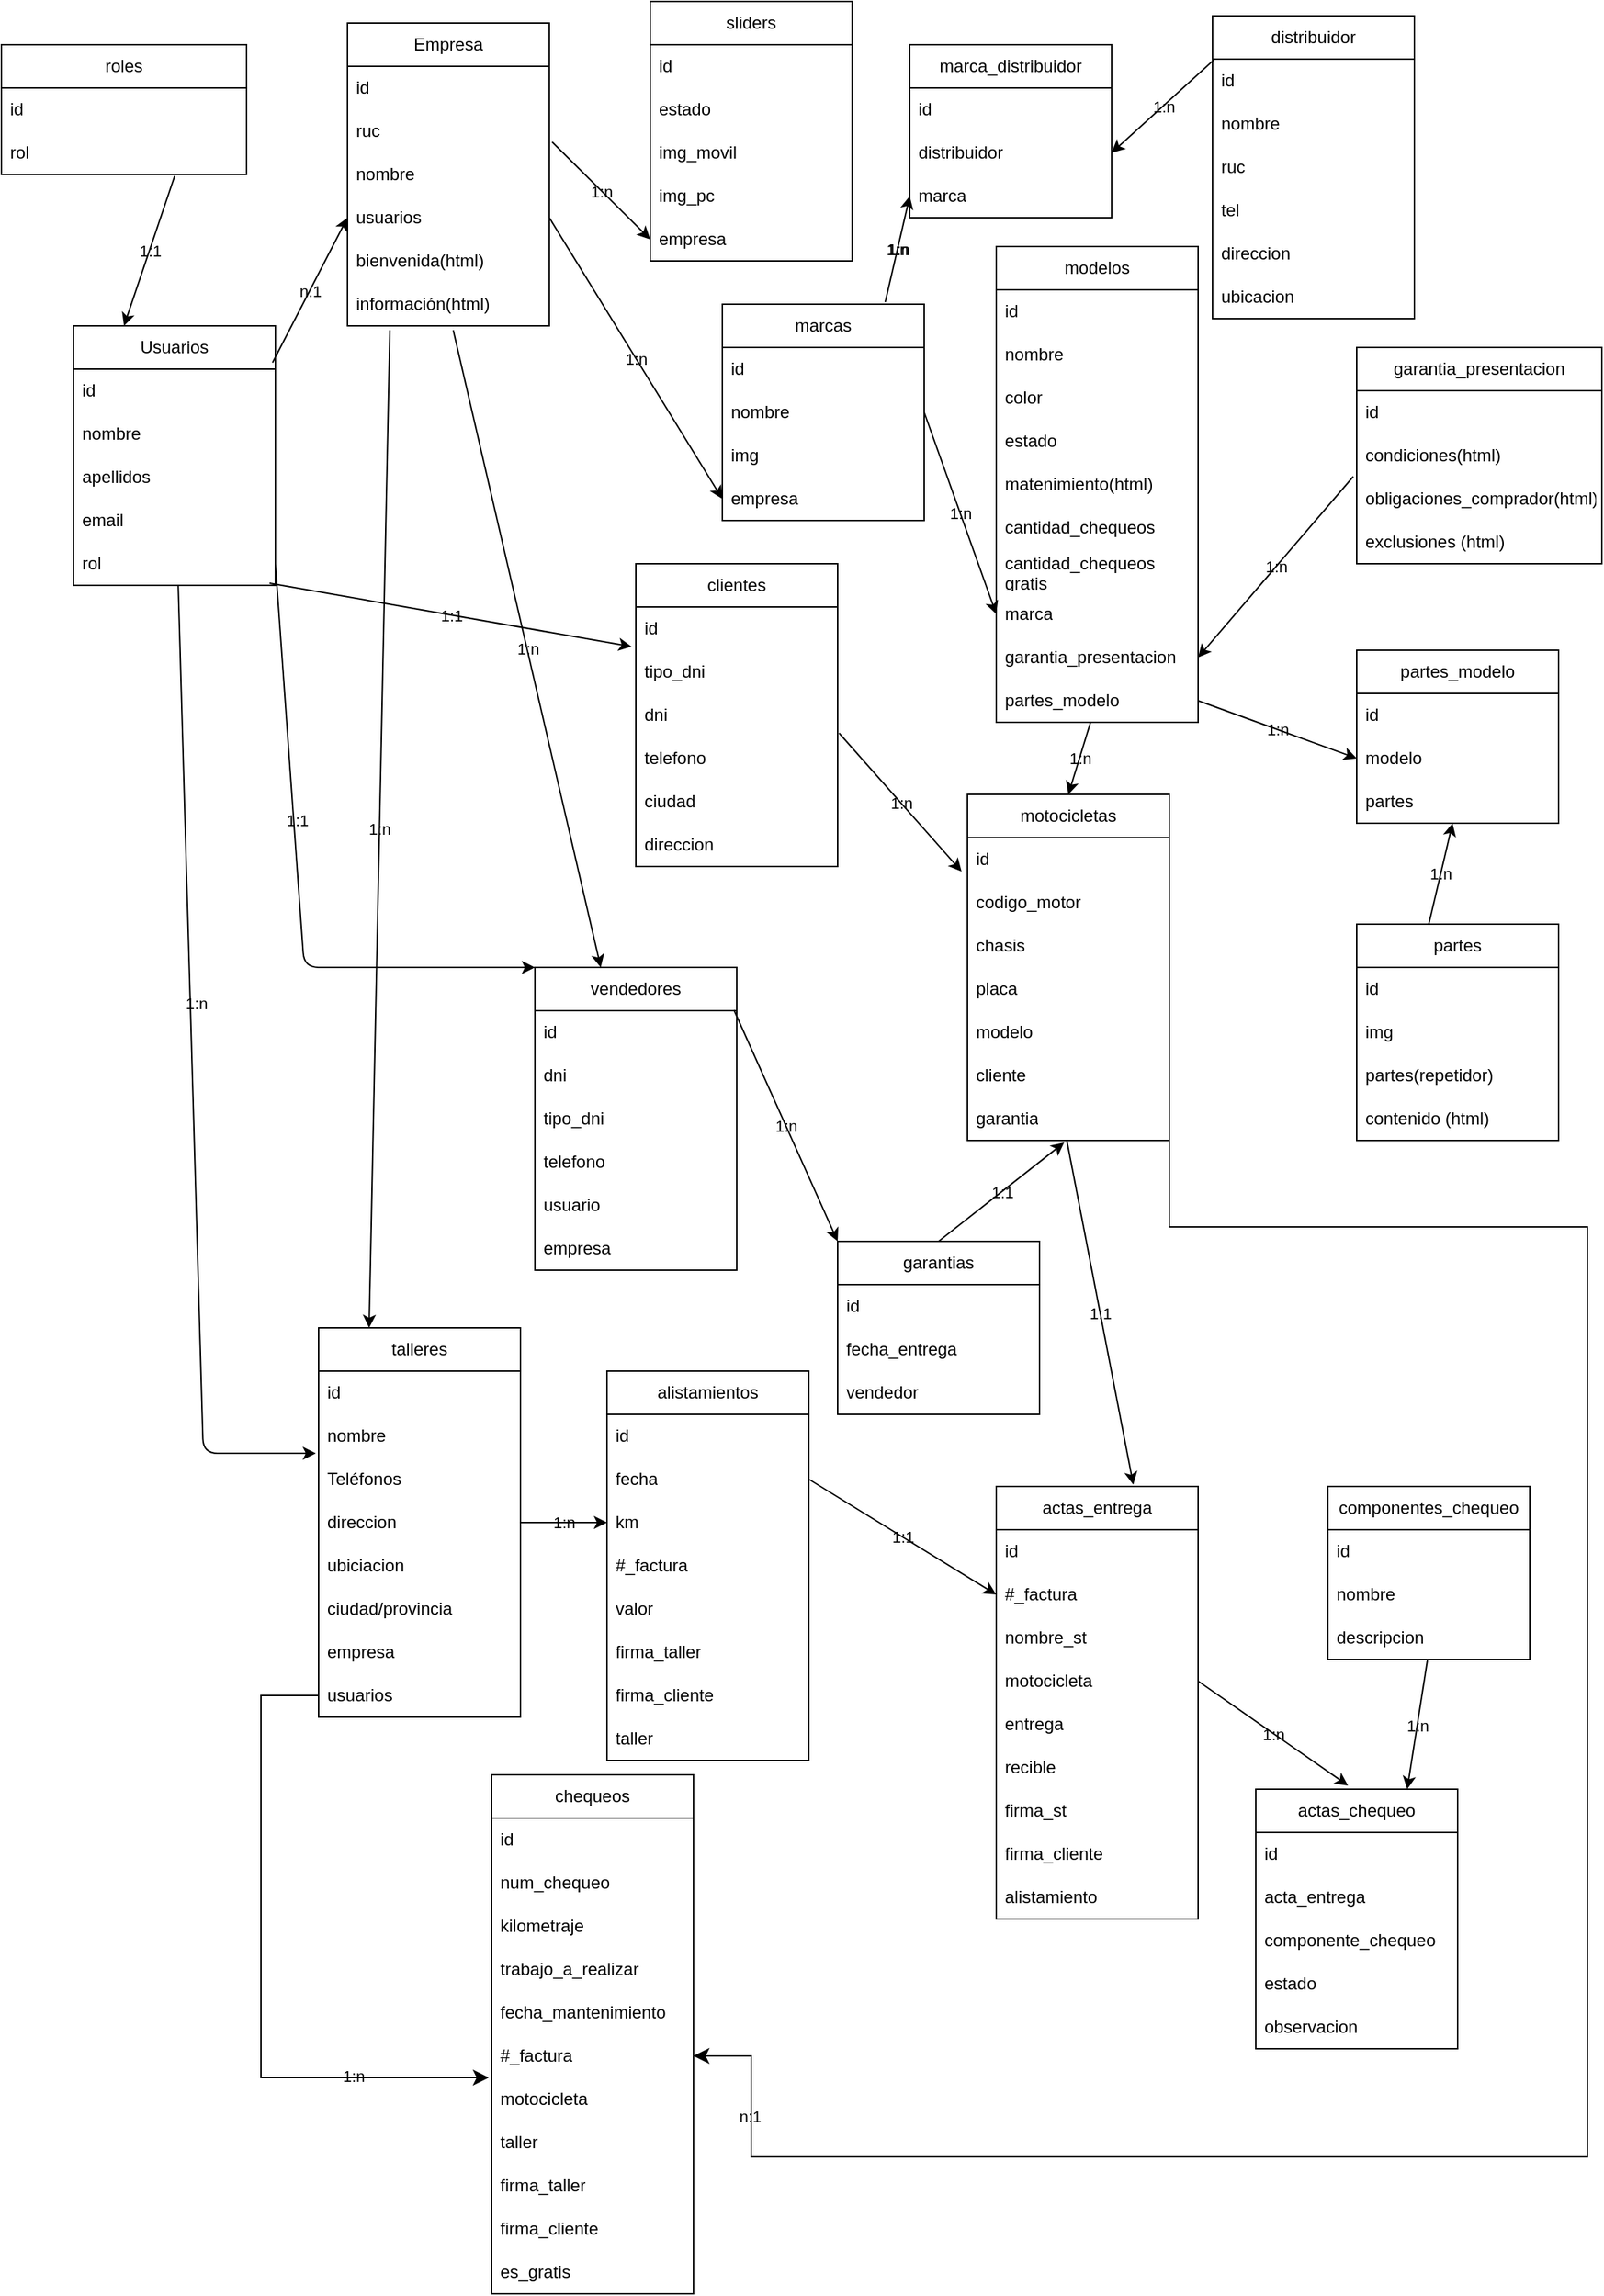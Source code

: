 <mxfile>
    <diagram id="kHcFkAv6b6tLs02qiDEr" name="Page-1">
        <mxGraphModel dx="1358" dy="582" grid="1" gridSize="10" guides="1" tooltips="1" connect="1" arrows="1" fold="1" page="1" pageScale="1" pageWidth="1169" pageHeight="1654" math="0" shadow="0">
            <root>
                <mxCell id="0"/>
                <mxCell id="1" parent="0"/>
                <mxCell id="2" value="Empresa" style="swimlane;fontStyle=0;childLayout=stackLayout;horizontal=1;startSize=30;horizontalStack=0;resizeParent=1;resizeParentMax=0;resizeLast=0;collapsible=1;marginBottom=0;whiteSpace=wrap;html=1;labelBackgroundColor=none;labelBorderColor=none;swimlaneFillColor=default;" vertex="1" parent="1">
                    <mxGeometry x="260" y="25" width="140" height="210" as="geometry"/>
                </mxCell>
                <mxCell id="3" value="id" style="text;strokeColor=none;fillColor=none;align=left;verticalAlign=middle;spacingLeft=4;spacingRight=4;overflow=hidden;points=[[0,0.5],[1,0.5]];portConstraint=eastwest;rotatable=0;whiteSpace=wrap;html=1;labelBackgroundColor=none;labelBorderColor=none;swimlaneFillColor=default;" vertex="1" parent="2">
                    <mxGeometry y="30" width="140" height="30" as="geometry"/>
                </mxCell>
                <mxCell id="4" value="ruc" style="text;strokeColor=none;fillColor=none;align=left;verticalAlign=middle;spacingLeft=4;spacingRight=4;overflow=hidden;points=[[0,0.5],[1,0.5]];portConstraint=eastwest;rotatable=0;whiteSpace=wrap;html=1;labelBackgroundColor=none;labelBorderColor=none;swimlaneFillColor=default;" vertex="1" parent="2">
                    <mxGeometry y="60" width="140" height="30" as="geometry"/>
                </mxCell>
                <mxCell id="5" value="nombre" style="text;strokeColor=none;fillColor=none;align=left;verticalAlign=middle;spacingLeft=4;spacingRight=4;overflow=hidden;points=[[0,0.5],[1,0.5]];portConstraint=eastwest;rotatable=0;whiteSpace=wrap;html=1;labelBackgroundColor=none;labelBorderColor=none;swimlaneFillColor=default;" vertex="1" parent="2">
                    <mxGeometry y="90" width="140" height="30" as="geometry"/>
                </mxCell>
                <mxCell id="31" value="usuarios" style="text;strokeColor=none;fillColor=none;align=left;verticalAlign=middle;spacingLeft=4;spacingRight=4;overflow=hidden;points=[[0,0.5],[1,0.5]];portConstraint=eastwest;rotatable=0;whiteSpace=wrap;html=1;labelBackgroundColor=none;labelBorderColor=none;swimlaneFillColor=default;" vertex="1" parent="2">
                    <mxGeometry y="120" width="140" height="30" as="geometry"/>
                </mxCell>
                <mxCell id="244" value="bienvenida(html)" style="text;strokeColor=none;fillColor=none;align=left;verticalAlign=middle;spacingLeft=4;spacingRight=4;overflow=hidden;points=[[0,0.5],[1,0.5]];portConstraint=eastwest;rotatable=0;whiteSpace=wrap;html=1;labelBackgroundColor=none;labelBorderColor=none;swimlaneFillColor=default;" vertex="1" parent="2">
                    <mxGeometry y="150" width="140" height="30" as="geometry"/>
                </mxCell>
                <mxCell id="246" value="información(html)" style="text;strokeColor=none;fillColor=none;align=left;verticalAlign=middle;spacingLeft=4;spacingRight=4;overflow=hidden;points=[[0,0.5],[1,0.5]];portConstraint=eastwest;rotatable=0;whiteSpace=wrap;html=1;labelBackgroundColor=none;labelBorderColor=none;swimlaneFillColor=default;" vertex="1" parent="2">
                    <mxGeometry y="180" width="140" height="30" as="geometry"/>
                </mxCell>
                <mxCell id="9" value="sliders" style="swimlane;fontStyle=0;childLayout=stackLayout;horizontal=1;startSize=30;horizontalStack=0;resizeParent=1;resizeParentMax=0;resizeLast=0;collapsible=1;marginBottom=0;whiteSpace=wrap;html=1;labelBackgroundColor=none;labelBorderColor=none;rounded=0;shadow=0;gradientColor=none;swimlaneFillColor=default;" vertex="1" parent="1">
                    <mxGeometry x="470" y="10" width="140" height="180" as="geometry"/>
                </mxCell>
                <mxCell id="10" value="id" style="text;strokeColor=none;fillColor=none;align=left;verticalAlign=middle;spacingLeft=4;spacingRight=4;overflow=hidden;points=[[0,0.5],[1,0.5]];portConstraint=eastwest;rotatable=0;whiteSpace=wrap;html=1;labelBackgroundColor=none;labelBorderColor=none;swimlaneFillColor=default;" vertex="1" parent="9">
                    <mxGeometry y="30" width="140" height="30" as="geometry"/>
                </mxCell>
                <mxCell id="11" value="estado" style="text;strokeColor=none;fillColor=none;align=left;verticalAlign=middle;spacingLeft=4;spacingRight=4;overflow=hidden;points=[[0,0.5],[1,0.5]];portConstraint=eastwest;rotatable=0;whiteSpace=wrap;html=1;labelBackgroundColor=none;labelBorderColor=none;swimlaneFillColor=default;" vertex="1" parent="9">
                    <mxGeometry y="60" width="140" height="30" as="geometry"/>
                </mxCell>
                <mxCell id="12" value="img_movil" style="text;strokeColor=none;fillColor=none;align=left;verticalAlign=middle;spacingLeft=4;spacingRight=4;overflow=hidden;points=[[0,0.5],[1,0.5]];portConstraint=eastwest;rotatable=0;whiteSpace=wrap;html=1;labelBackgroundColor=none;labelBorderColor=none;swimlaneFillColor=default;" vertex="1" parent="9">
                    <mxGeometry y="90" width="140" height="30" as="geometry"/>
                </mxCell>
                <mxCell id="13" value="img_pc" style="text;strokeColor=none;fillColor=none;align=left;verticalAlign=middle;spacingLeft=4;spacingRight=4;overflow=hidden;points=[[0,0.5],[1,0.5]];portConstraint=eastwest;rotatable=0;whiteSpace=wrap;html=1;labelBackgroundColor=none;labelBorderColor=none;swimlaneFillColor=default;" vertex="1" parent="9">
                    <mxGeometry y="120" width="140" height="30" as="geometry"/>
                </mxCell>
                <mxCell id="19" value="empresa" style="text;strokeColor=none;fillColor=none;align=left;verticalAlign=middle;spacingLeft=4;spacingRight=4;overflow=hidden;points=[[0,0.5],[1,0.5]];portConstraint=eastwest;rotatable=0;whiteSpace=wrap;html=1;labelBackgroundColor=none;labelBorderColor=none;swimlaneFillColor=default;" vertex="1" parent="9">
                    <mxGeometry y="150" width="140" height="30" as="geometry"/>
                </mxCell>
                <mxCell id="15" value="" style="endArrow=classic;html=1;exitX=1.014;exitY=0.75;exitDx=0;exitDy=0;exitPerimeter=0;entryX=0;entryY=0.5;entryDx=0;entryDy=0;labelBackgroundColor=none;labelBorderColor=none;" edge="1" parent="1" source="4" target="19">
                    <mxGeometry relative="1" as="geometry">
                        <mxPoint x="300" y="300" as="sourcePoint"/>
                        <mxPoint x="480" y="220" as="targetPoint"/>
                    </mxGeometry>
                </mxCell>
                <mxCell id="16" value="1:n" style="edgeLabel;resizable=0;html=1;align=center;verticalAlign=middle;labelBackgroundColor=none;labelBorderColor=none;" connectable="0" vertex="1" parent="15">
                    <mxGeometry relative="1" as="geometry"/>
                </mxCell>
                <mxCell id="233" style="edgeStyle=none;html=1;entryX=-0.014;entryY=-0.1;entryDx=0;entryDy=0;entryPerimeter=0;labelBackgroundColor=none;labelBorderColor=none;" edge="1" parent="1" source="20" target="127">
                    <mxGeometry relative="1" as="geometry">
                        <mxPoint x="140" y="1091" as="targetPoint"/>
                        <Array as="points">
                            <mxPoint x="160" y="1017"/>
                        </Array>
                    </mxGeometry>
                </mxCell>
                <mxCell id="234" value="1:n" style="edgeLabel;html=1;align=center;verticalAlign=middle;resizable=0;points=[];labelBackgroundColor=none;labelBorderColor=none;" vertex="1" connectable="0" parent="233">
                    <mxGeometry x="-0.148" y="4" relative="1" as="geometry">
                        <mxPoint as="offset"/>
                    </mxGeometry>
                </mxCell>
                <mxCell id="235" style="edgeStyle=none;html=1;entryX=0;entryY=0;entryDx=0;entryDy=0;exitX=1;exitY=0.5;exitDx=0;exitDy=0;labelBackgroundColor=none;labelBorderColor=none;" edge="1" parent="1" source="36" target="110">
                    <mxGeometry relative="1" as="geometry">
                        <Array as="points">
                            <mxPoint x="230" y="680"/>
                        </Array>
                    </mxGeometry>
                </mxCell>
                <mxCell id="236" value="1:1" style="edgeLabel;html=1;align=center;verticalAlign=middle;resizable=0;points=[];labelBackgroundColor=none;labelBorderColor=none;" vertex="1" connectable="0" parent="235">
                    <mxGeometry x="-0.189" y="2" relative="1" as="geometry">
                        <mxPoint as="offset"/>
                    </mxGeometry>
                </mxCell>
                <mxCell id="20" value="Usuarios" style="swimlane;fontStyle=0;childLayout=stackLayout;horizontal=1;startSize=30;horizontalStack=0;resizeParent=1;resizeParentMax=0;resizeLast=0;collapsible=1;marginBottom=0;whiteSpace=wrap;html=1;labelBackgroundColor=none;labelBorderColor=none;swimlaneFillColor=default;" vertex="1" parent="1">
                    <mxGeometry x="70" y="235" width="140" height="180" as="geometry"/>
                </mxCell>
                <mxCell id="21" value="id" style="text;strokeColor=none;fillColor=none;align=left;verticalAlign=middle;spacingLeft=4;spacingRight=4;overflow=hidden;points=[[0,0.5],[1,0.5]];portConstraint=eastwest;rotatable=0;whiteSpace=wrap;html=1;labelBackgroundColor=none;labelBorderColor=none;swimlaneFillColor=default;" vertex="1" parent="20">
                    <mxGeometry y="30" width="140" height="30" as="geometry"/>
                </mxCell>
                <mxCell id="22" value="nombre" style="text;strokeColor=none;fillColor=none;align=left;verticalAlign=middle;spacingLeft=4;spacingRight=4;overflow=hidden;points=[[0,0.5],[1,0.5]];portConstraint=eastwest;rotatable=0;whiteSpace=wrap;html=1;labelBackgroundColor=none;labelBorderColor=none;swimlaneFillColor=default;" vertex="1" parent="20">
                    <mxGeometry y="60" width="140" height="30" as="geometry"/>
                </mxCell>
                <mxCell id="23" value="apellidos" style="text;strokeColor=none;fillColor=none;align=left;verticalAlign=middle;spacingLeft=4;spacingRight=4;overflow=hidden;points=[[0,0.5],[1,0.5]];portConstraint=eastwest;rotatable=0;whiteSpace=wrap;html=1;labelBackgroundColor=none;labelBorderColor=none;swimlaneFillColor=default;" vertex="1" parent="20">
                    <mxGeometry y="90" width="140" height="30" as="geometry"/>
                </mxCell>
                <mxCell id="24" value="email" style="text;strokeColor=none;fillColor=none;align=left;verticalAlign=middle;spacingLeft=4;spacingRight=4;overflow=hidden;points=[[0,0.5],[1,0.5]];portConstraint=eastwest;rotatable=0;whiteSpace=wrap;html=1;labelBackgroundColor=none;labelBorderColor=none;swimlaneFillColor=default;" vertex="1" parent="20">
                    <mxGeometry y="120" width="140" height="30" as="geometry"/>
                </mxCell>
                <mxCell id="36" value="rol" style="text;strokeColor=none;fillColor=none;align=left;verticalAlign=middle;spacingLeft=4;spacingRight=4;overflow=hidden;points=[[0,0.5],[1,0.5]];portConstraint=eastwest;rotatable=0;whiteSpace=wrap;html=1;labelBackgroundColor=none;labelBorderColor=none;swimlaneFillColor=default;" vertex="1" parent="20">
                    <mxGeometry y="150" width="140" height="30" as="geometry"/>
                </mxCell>
                <mxCell id="27" value="" style="endArrow=classic;html=1;exitX=0.986;exitY=-0.15;exitDx=0;exitDy=0;exitPerimeter=0;entryX=0;entryY=0.5;entryDx=0;entryDy=0;labelBackgroundColor=none;labelBorderColor=none;" edge="1" parent="1" source="21" target="31">
                    <mxGeometry relative="1" as="geometry">
                        <mxPoint x="260" y="220" as="sourcePoint"/>
                        <mxPoint x="260" y="330" as="targetPoint"/>
                    </mxGeometry>
                </mxCell>
                <mxCell id="28" value="n:1" style="edgeLabel;resizable=0;html=1;align=center;verticalAlign=middle;labelBackgroundColor=none;labelBorderColor=none;" connectable="0" vertex="1" parent="27">
                    <mxGeometry relative="1" as="geometry"/>
                </mxCell>
                <mxCell id="32" value="roles" style="swimlane;fontStyle=0;childLayout=stackLayout;horizontal=1;startSize=30;horizontalStack=0;resizeParent=1;resizeParentMax=0;resizeLast=0;collapsible=1;marginBottom=0;whiteSpace=wrap;html=1;labelBackgroundColor=none;labelBorderColor=none;swimlaneFillColor=default;" vertex="1" parent="1">
                    <mxGeometry x="20" y="40" width="170" height="90" as="geometry">
                        <mxRectangle x="20" y="40" width="70" height="30" as="alternateBounds"/>
                    </mxGeometry>
                </mxCell>
                <mxCell id="33" value="id" style="text;strokeColor=none;fillColor=none;align=left;verticalAlign=middle;spacingLeft=4;spacingRight=4;overflow=hidden;points=[[0,0.5],[1,0.5]];portConstraint=eastwest;rotatable=0;whiteSpace=wrap;html=1;labelBackgroundColor=none;labelBorderColor=none;swimlaneFillColor=default;" vertex="1" parent="32">
                    <mxGeometry y="30" width="170" height="30" as="geometry"/>
                </mxCell>
                <mxCell id="34" value="rol" style="text;strokeColor=none;fillColor=none;align=left;verticalAlign=middle;spacingLeft=4;spacingRight=4;overflow=hidden;points=[[0,0.5],[1,0.5]];portConstraint=eastwest;rotatable=0;whiteSpace=wrap;html=1;labelBackgroundColor=none;labelBorderColor=none;swimlaneFillColor=default;" vertex="1" parent="32">
                    <mxGeometry y="60" width="170" height="30" as="geometry"/>
                </mxCell>
                <mxCell id="38" value="" style="endArrow=classic;html=1;exitX=0.707;exitY=1.033;exitDx=0;exitDy=0;exitPerimeter=0;entryX=0.25;entryY=0;entryDx=0;entryDy=0;labelBackgroundColor=none;labelBorderColor=none;" edge="1" parent="1" source="34" target="20">
                    <mxGeometry relative="1" as="geometry">
                        <mxPoint x="260" y="240" as="sourcePoint"/>
                        <mxPoint x="420" y="240" as="targetPoint"/>
                    </mxGeometry>
                </mxCell>
                <mxCell id="39" value="1:1" style="edgeLabel;resizable=0;html=1;align=center;verticalAlign=middle;labelBackgroundColor=none;labelBorderColor=none;" connectable="0" vertex="1" parent="38">
                    <mxGeometry relative="1" as="geometry"/>
                </mxCell>
                <mxCell id="41" value="marcas" style="swimlane;fontStyle=0;childLayout=stackLayout;horizontal=1;startSize=30;horizontalStack=0;resizeParent=1;resizeParentMax=0;resizeLast=0;collapsible=1;marginBottom=0;whiteSpace=wrap;html=1;labelBackgroundColor=none;labelBorderColor=none;swimlaneFillColor=default;" vertex="1" parent="1">
                    <mxGeometry x="520" y="220" width="140" height="150" as="geometry"/>
                </mxCell>
                <mxCell id="42" value="id" style="text;strokeColor=none;fillColor=none;align=left;verticalAlign=middle;spacingLeft=4;spacingRight=4;overflow=hidden;points=[[0,0.5],[1,0.5]];portConstraint=eastwest;rotatable=0;whiteSpace=wrap;html=1;labelBackgroundColor=none;labelBorderColor=none;swimlaneFillColor=default;" vertex="1" parent="41">
                    <mxGeometry y="30" width="140" height="30" as="geometry"/>
                </mxCell>
                <mxCell id="43" value="nombre" style="text;strokeColor=none;fillColor=none;align=left;verticalAlign=middle;spacingLeft=4;spacingRight=4;overflow=hidden;points=[[0,0.5],[1,0.5]];portConstraint=eastwest;rotatable=0;whiteSpace=wrap;html=1;labelBackgroundColor=none;labelBorderColor=none;swimlaneFillColor=default;" vertex="1" parent="41">
                    <mxGeometry y="60" width="140" height="30" as="geometry"/>
                </mxCell>
                <mxCell id="44" value="img" style="text;strokeColor=none;fillColor=none;align=left;verticalAlign=middle;spacingLeft=4;spacingRight=4;overflow=hidden;points=[[0,0.5],[1,0.5]];portConstraint=eastwest;rotatable=0;whiteSpace=wrap;html=1;labelBackgroundColor=none;labelBorderColor=none;swimlaneFillColor=default;" vertex="1" parent="41">
                    <mxGeometry y="90" width="140" height="30" as="geometry"/>
                </mxCell>
                <mxCell id="45" value="empresa" style="text;strokeColor=none;fillColor=none;align=left;verticalAlign=middle;spacingLeft=4;spacingRight=4;overflow=hidden;points=[[0,0.5],[1,0.5]];portConstraint=eastwest;rotatable=0;whiteSpace=wrap;html=1;labelBackgroundColor=none;labelBorderColor=none;swimlaneFillColor=default;" vertex="1" parent="41">
                    <mxGeometry y="120" width="140" height="30" as="geometry"/>
                </mxCell>
                <mxCell id="48" value="" style="endArrow=classic;html=1;exitX=1;exitY=0.5;exitDx=0;exitDy=0;entryX=0;entryY=0.5;entryDx=0;entryDy=0;labelBackgroundColor=none;labelBorderColor=none;" edge="1" parent="1" source="31" target="45">
                    <mxGeometry relative="1" as="geometry">
                        <mxPoint x="410" y="430" as="sourcePoint"/>
                        <mxPoint x="570" y="430" as="targetPoint"/>
                    </mxGeometry>
                </mxCell>
                <mxCell id="49" value="1:n" style="edgeLabel;resizable=0;html=1;align=center;verticalAlign=middle;labelBackgroundColor=none;labelBorderColor=none;" connectable="0" vertex="1" parent="48">
                    <mxGeometry relative="1" as="geometry"/>
                </mxCell>
                <mxCell id="51" value="distribuidor" style="swimlane;fontStyle=0;childLayout=stackLayout;horizontal=1;startSize=30;horizontalStack=0;resizeParent=1;resizeParentMax=0;resizeLast=0;collapsible=1;marginBottom=0;whiteSpace=wrap;html=1;labelBackgroundColor=none;labelBorderColor=none;swimlaneFillColor=default;" vertex="1" parent="1">
                    <mxGeometry x="860" y="20" width="140" height="210" as="geometry"/>
                </mxCell>
                <mxCell id="52" value="id" style="text;strokeColor=none;fillColor=none;align=left;verticalAlign=middle;spacingLeft=4;spacingRight=4;overflow=hidden;points=[[0,0.5],[1,0.5]];portConstraint=eastwest;rotatable=0;whiteSpace=wrap;html=1;labelBackgroundColor=none;labelBorderColor=none;swimlaneFillColor=default;" vertex="1" parent="51">
                    <mxGeometry y="30" width="140" height="30" as="geometry"/>
                </mxCell>
                <mxCell id="53" value="nombre" style="text;strokeColor=none;fillColor=none;align=left;verticalAlign=middle;spacingLeft=4;spacingRight=4;overflow=hidden;points=[[0,0.5],[1,0.5]];portConstraint=eastwest;rotatable=0;whiteSpace=wrap;html=1;labelBackgroundColor=none;labelBorderColor=none;swimlaneFillColor=default;" vertex="1" parent="51">
                    <mxGeometry y="60" width="140" height="30" as="geometry"/>
                </mxCell>
                <mxCell id="54" value="ruc" style="text;strokeColor=none;fillColor=none;align=left;verticalAlign=middle;spacingLeft=4;spacingRight=4;overflow=hidden;points=[[0,0.5],[1,0.5]];portConstraint=eastwest;rotatable=0;whiteSpace=wrap;html=1;labelBackgroundColor=none;labelBorderColor=none;swimlaneFillColor=default;" vertex="1" parent="51">
                    <mxGeometry y="90" width="140" height="30" as="geometry"/>
                </mxCell>
                <mxCell id="55" value="tel" style="text;strokeColor=none;fillColor=none;align=left;verticalAlign=middle;spacingLeft=4;spacingRight=4;overflow=hidden;points=[[0,0.5],[1,0.5]];portConstraint=eastwest;rotatable=0;whiteSpace=wrap;html=1;labelBackgroundColor=none;labelBorderColor=none;swimlaneFillColor=default;" vertex="1" parent="51">
                    <mxGeometry y="120" width="140" height="30" as="geometry"/>
                </mxCell>
                <mxCell id="56" value="direccion" style="text;strokeColor=none;fillColor=none;align=left;verticalAlign=middle;spacingLeft=4;spacingRight=4;overflow=hidden;points=[[0,0.5],[1,0.5]];portConstraint=eastwest;rotatable=0;whiteSpace=wrap;html=1;labelBackgroundColor=none;labelBorderColor=none;swimlaneFillColor=default;" vertex="1" parent="51">
                    <mxGeometry y="150" width="140" height="30" as="geometry"/>
                </mxCell>
                <mxCell id="247" value="ubicacion" style="text;strokeColor=none;fillColor=none;align=left;verticalAlign=middle;spacingLeft=4;spacingRight=4;overflow=hidden;points=[[0,0.5],[1,0.5]];portConstraint=eastwest;rotatable=0;whiteSpace=wrap;html=1;labelBackgroundColor=none;labelBorderColor=none;swimlaneFillColor=default;" vertex="1" parent="51">
                    <mxGeometry y="180" width="140" height="30" as="geometry"/>
                </mxCell>
                <mxCell id="57" value="marca_distribuidor" style="swimlane;fontStyle=0;childLayout=stackLayout;horizontal=1;startSize=30;horizontalStack=0;resizeParent=1;resizeParentMax=0;resizeLast=0;collapsible=1;marginBottom=0;whiteSpace=wrap;html=1;labelBackgroundColor=none;labelBorderColor=none;swimlaneFillColor=default;" vertex="1" parent="1">
                    <mxGeometry x="650" y="40" width="140" height="120" as="geometry"/>
                </mxCell>
                <mxCell id="58" value="id" style="text;strokeColor=none;fillColor=none;align=left;verticalAlign=middle;spacingLeft=4;spacingRight=4;overflow=hidden;points=[[0,0.5],[1,0.5]];portConstraint=eastwest;rotatable=0;whiteSpace=wrap;html=1;labelBackgroundColor=none;labelBorderColor=none;swimlaneFillColor=default;" vertex="1" parent="57">
                    <mxGeometry y="30" width="140" height="30" as="geometry"/>
                </mxCell>
                <mxCell id="59" value="distribuidor" style="text;strokeColor=none;fillColor=none;align=left;verticalAlign=middle;spacingLeft=4;spacingRight=4;overflow=hidden;points=[[0,0.5],[1,0.5]];portConstraint=eastwest;rotatable=0;whiteSpace=wrap;html=1;labelBackgroundColor=none;labelBorderColor=none;swimlaneFillColor=default;" vertex="1" parent="57">
                    <mxGeometry y="60" width="140" height="30" as="geometry"/>
                </mxCell>
                <mxCell id="60" value="marca" style="text;strokeColor=none;fillColor=none;align=left;verticalAlign=middle;spacingLeft=4;spacingRight=4;overflow=hidden;points=[[0,0.5],[1,0.5]];portConstraint=eastwest;rotatable=0;whiteSpace=wrap;html=1;labelBackgroundColor=none;labelBorderColor=none;swimlaneFillColor=default;" vertex="1" parent="57">
                    <mxGeometry y="90" width="140" height="30" as="geometry"/>
                </mxCell>
                <mxCell id="61" value="1:n" style="endArrow=classic;html=1;exitX=0.807;exitY=-0.01;exitDx=0;exitDy=0;exitPerimeter=0;entryX=0;entryY=0.5;entryDx=0;entryDy=0;labelBackgroundColor=none;labelBorderColor=none;" edge="1" parent="1" source="41" target="60">
                    <mxGeometry relative="1" as="geometry">
                        <mxPoint x="540" y="210" as="sourcePoint"/>
                        <mxPoint x="700" y="210" as="targetPoint"/>
                    </mxGeometry>
                </mxCell>
                <mxCell id="62" value="1:n" style="edgeLabel;resizable=0;html=1;align=center;verticalAlign=middle;labelBackgroundColor=none;labelBorderColor=none;" connectable="0" vertex="1" parent="61">
                    <mxGeometry relative="1" as="geometry"/>
                </mxCell>
                <mxCell id="64" value="" style="endArrow=classic;html=1;exitX=0.007;exitY=0.017;exitDx=0;exitDy=0;exitPerimeter=0;entryX=1;entryY=0.5;entryDx=0;entryDy=0;labelBackgroundColor=none;labelBorderColor=none;" edge="1" parent="1" source="52" target="59">
                    <mxGeometry relative="1" as="geometry">
                        <mxPoint x="540" y="210" as="sourcePoint"/>
                        <mxPoint x="700" y="210" as="targetPoint"/>
                    </mxGeometry>
                </mxCell>
                <mxCell id="65" value="1:n" style="edgeLabel;resizable=0;html=1;align=center;verticalAlign=middle;labelBackgroundColor=none;labelBorderColor=none;" connectable="0" vertex="1" parent="64">
                    <mxGeometry relative="1" as="geometry"/>
                </mxCell>
                <mxCell id="67" value="modelos" style="swimlane;fontStyle=0;childLayout=stackLayout;horizontal=1;startSize=30;horizontalStack=0;resizeParent=1;resizeParentMax=0;resizeLast=0;collapsible=1;marginBottom=0;whiteSpace=wrap;html=1;labelBackgroundColor=none;labelBorderColor=none;swimlaneFillColor=default;" vertex="1" parent="1">
                    <mxGeometry x="710" y="180" width="140" height="330" as="geometry"/>
                </mxCell>
                <mxCell id="68" value="id" style="text;strokeColor=none;fillColor=none;align=left;verticalAlign=middle;spacingLeft=4;spacingRight=4;overflow=hidden;points=[[0,0.5],[1,0.5]];portConstraint=eastwest;rotatable=0;whiteSpace=wrap;html=1;labelBackgroundColor=none;labelBorderColor=none;swimlaneFillColor=default;" vertex="1" parent="67">
                    <mxGeometry y="30" width="140" height="30" as="geometry"/>
                </mxCell>
                <mxCell id="69" value="nombre" style="text;strokeColor=none;fillColor=none;align=left;verticalAlign=middle;spacingLeft=4;spacingRight=4;overflow=hidden;points=[[0,0.5],[1,0.5]];portConstraint=eastwest;rotatable=0;whiteSpace=wrap;html=1;labelBackgroundColor=none;labelBorderColor=none;swimlaneFillColor=default;" vertex="1" parent="67">
                    <mxGeometry y="60" width="140" height="30" as="geometry"/>
                </mxCell>
                <mxCell id="70" value="color" style="text;strokeColor=none;fillColor=none;align=left;verticalAlign=middle;spacingLeft=4;spacingRight=4;overflow=hidden;points=[[0,0.5],[1,0.5]];portConstraint=eastwest;rotatable=0;whiteSpace=wrap;html=1;labelBackgroundColor=none;labelBorderColor=none;swimlaneFillColor=default;" vertex="1" parent="67">
                    <mxGeometry y="90" width="140" height="30" as="geometry"/>
                </mxCell>
                <mxCell id="74" value="estado" style="text;strokeColor=none;fillColor=none;align=left;verticalAlign=middle;spacingLeft=4;spacingRight=4;overflow=hidden;points=[[0,0.5],[1,0.5]];portConstraint=eastwest;rotatable=0;whiteSpace=wrap;html=1;labelBackgroundColor=none;labelBorderColor=none;swimlaneFillColor=default;" vertex="1" parent="67">
                    <mxGeometry y="120" width="140" height="30" as="geometry"/>
                </mxCell>
                <mxCell id="75" value="matenimiento(html)" style="text;strokeColor=none;fillColor=none;align=left;verticalAlign=middle;spacingLeft=4;spacingRight=4;overflow=hidden;points=[[0,0.5],[1,0.5]];portConstraint=eastwest;rotatable=0;whiteSpace=wrap;html=1;labelBackgroundColor=none;labelBorderColor=none;swimlaneFillColor=default;" vertex="1" parent="67">
                    <mxGeometry y="150" width="140" height="30" as="geometry"/>
                </mxCell>
                <mxCell id="77" value="cantidad_chequeos" style="text;strokeColor=none;fillColor=none;align=left;verticalAlign=middle;spacingLeft=4;spacingRight=4;overflow=hidden;points=[[0,0.5],[1,0.5]];portConstraint=eastwest;rotatable=0;whiteSpace=wrap;html=1;labelBackgroundColor=none;labelBorderColor=none;swimlaneFillColor=default;" vertex="1" parent="67">
                    <mxGeometry y="180" width="140" height="30" as="geometry"/>
                </mxCell>
                <mxCell id="76" value="cantidad_chequeos gratis" style="text;strokeColor=none;fillColor=none;align=left;verticalAlign=middle;spacingLeft=4;spacingRight=4;overflow=hidden;points=[[0,0.5],[1,0.5]];portConstraint=eastwest;rotatable=0;whiteSpace=wrap;html=1;labelBackgroundColor=none;labelBorderColor=none;swimlaneFillColor=default;" vertex="1" parent="67">
                    <mxGeometry y="210" width="140" height="30" as="geometry"/>
                </mxCell>
                <mxCell id="78" value="marca" style="text;strokeColor=none;fillColor=none;align=left;verticalAlign=middle;spacingLeft=4;spacingRight=4;overflow=hidden;points=[[0,0.5],[1,0.5]];portConstraint=eastwest;rotatable=0;whiteSpace=wrap;html=1;labelBackgroundColor=none;labelBorderColor=none;swimlaneFillColor=default;" vertex="1" parent="67">
                    <mxGeometry y="240" width="140" height="30" as="geometry"/>
                </mxCell>
                <mxCell id="88" value="&lt;span style=&quot;text-align: center;&quot;&gt;garantia_presentacion&lt;/span&gt;" style="text;strokeColor=none;fillColor=none;align=left;verticalAlign=middle;spacingLeft=4;spacingRight=4;overflow=hidden;points=[[0,0.5],[1,0.5]];portConstraint=eastwest;rotatable=0;whiteSpace=wrap;html=1;labelBackgroundColor=none;labelBorderColor=none;swimlaneFillColor=default;" vertex="1" parent="67">
                    <mxGeometry y="270" width="140" height="30" as="geometry"/>
                </mxCell>
                <mxCell id="96" value="&lt;span style=&quot;text-align: center;&quot;&gt;partes_modelo&lt;/span&gt;" style="text;strokeColor=none;fillColor=none;align=left;verticalAlign=middle;spacingLeft=4;spacingRight=4;overflow=hidden;points=[[0,0.5],[1,0.5]];portConstraint=eastwest;rotatable=0;whiteSpace=wrap;html=1;labelBackgroundColor=none;labelBorderColor=none;swimlaneFillColor=default;" vertex="1" parent="67">
                    <mxGeometry y="300" width="140" height="30" as="geometry"/>
                </mxCell>
                <mxCell id="71" value="" style="endArrow=classic;html=1;exitX=1;exitY=0.5;exitDx=0;exitDy=0;entryX=0;entryY=0.5;entryDx=0;entryDy=0;labelBackgroundColor=none;labelBorderColor=none;" edge="1" parent="1" source="43" target="78">
                    <mxGeometry relative="1" as="geometry">
                        <mxPoint x="570" y="240" as="sourcePoint"/>
                        <mxPoint x="730" y="240" as="targetPoint"/>
                    </mxGeometry>
                </mxCell>
                <mxCell id="72" value="1:n" style="edgeLabel;resizable=0;html=1;align=center;verticalAlign=middle;labelBackgroundColor=none;labelBorderColor=none;" connectable="0" vertex="1" parent="71">
                    <mxGeometry relative="1" as="geometry"/>
                </mxCell>
                <mxCell id="79" value="garantia_presentacion" style="swimlane;fontStyle=0;childLayout=stackLayout;horizontal=1;startSize=30;horizontalStack=0;resizeParent=1;resizeParentMax=0;resizeLast=0;collapsible=1;marginBottom=0;whiteSpace=wrap;html=1;labelBackgroundColor=none;labelBorderColor=none;swimlaneFillColor=default;" vertex="1" parent="1">
                    <mxGeometry x="960" y="250" width="170" height="150" as="geometry"/>
                </mxCell>
                <mxCell id="80" value="id" style="text;strokeColor=none;fillColor=none;align=left;verticalAlign=middle;spacingLeft=4;spacingRight=4;overflow=hidden;points=[[0,0.5],[1,0.5]];portConstraint=eastwest;rotatable=0;whiteSpace=wrap;html=1;labelBackgroundColor=none;labelBorderColor=none;swimlaneFillColor=default;" vertex="1" parent="79">
                    <mxGeometry y="30" width="170" height="30" as="geometry"/>
                </mxCell>
                <mxCell id="81" value="condiciones(html)" style="text;strokeColor=none;fillColor=none;align=left;verticalAlign=middle;spacingLeft=4;spacingRight=4;overflow=hidden;points=[[0,0.5],[1,0.5]];portConstraint=eastwest;rotatable=0;whiteSpace=wrap;html=1;labelBackgroundColor=none;labelBorderColor=none;swimlaneFillColor=default;" vertex="1" parent="79">
                    <mxGeometry y="60" width="170" height="30" as="geometry"/>
                </mxCell>
                <mxCell id="82" value="obligaciones_comprador(html)" style="text;strokeColor=none;fillColor=none;align=left;verticalAlign=middle;spacingLeft=4;spacingRight=4;overflow=hidden;points=[[0,0.5],[1,0.5]];portConstraint=eastwest;rotatable=0;whiteSpace=wrap;html=1;labelBackgroundColor=none;labelBorderColor=none;swimlaneFillColor=default;" vertex="1" parent="79">
                    <mxGeometry y="90" width="170" height="30" as="geometry"/>
                </mxCell>
                <mxCell id="84" value="exclusiones (html)" style="text;strokeColor=none;fillColor=none;align=left;verticalAlign=middle;spacingLeft=4;spacingRight=4;overflow=hidden;points=[[0,0.5],[1,0.5]];portConstraint=eastwest;rotatable=0;whiteSpace=wrap;html=1;labelBackgroundColor=none;labelBorderColor=none;swimlaneFillColor=default;" vertex="1" parent="79">
                    <mxGeometry y="120" width="170" height="30" as="geometry"/>
                </mxCell>
                <mxCell id="85" value="" style="endArrow=classic;html=1;exitX=-0.014;exitY=-0.017;exitDx=0;exitDy=0;exitPerimeter=0;entryX=1;entryY=0.5;entryDx=0;entryDy=0;labelBackgroundColor=none;labelBorderColor=none;" edge="1" parent="1" source="82" target="88">
                    <mxGeometry relative="1" as="geometry">
                        <mxPoint x="900" y="350" as="sourcePoint"/>
                        <mxPoint x="1060" y="350" as="targetPoint"/>
                    </mxGeometry>
                </mxCell>
                <mxCell id="86" value="1:n" style="edgeLabel;resizable=0;html=1;align=center;verticalAlign=middle;labelBackgroundColor=none;labelBorderColor=none;" connectable="0" vertex="1" parent="85">
                    <mxGeometry relative="1" as="geometry"/>
                </mxCell>
                <mxCell id="90" value="partes" style="swimlane;fontStyle=0;childLayout=stackLayout;horizontal=1;startSize=30;horizontalStack=0;resizeParent=1;resizeParentMax=0;resizeLast=0;collapsible=1;marginBottom=0;whiteSpace=wrap;html=1;labelBackgroundColor=none;labelBorderColor=none;swimlaneFillColor=default;" vertex="1" parent="1">
                    <mxGeometry x="960" y="650" width="140" height="150" as="geometry"/>
                </mxCell>
                <mxCell id="91" value="id" style="text;strokeColor=none;fillColor=none;align=left;verticalAlign=middle;spacingLeft=4;spacingRight=4;overflow=hidden;points=[[0,0.5],[1,0.5]];portConstraint=eastwest;rotatable=0;whiteSpace=wrap;html=1;labelBackgroundColor=none;labelBorderColor=none;swimlaneFillColor=default;" vertex="1" parent="90">
                    <mxGeometry y="30" width="140" height="30" as="geometry"/>
                </mxCell>
                <mxCell id="93" value="img" style="text;strokeColor=none;fillColor=none;align=left;verticalAlign=middle;spacingLeft=4;spacingRight=4;overflow=hidden;points=[[0,0.5],[1,0.5]];portConstraint=eastwest;rotatable=0;whiteSpace=wrap;html=1;labelBackgroundColor=none;labelBorderColor=none;swimlaneFillColor=default;" vertex="1" parent="90">
                    <mxGeometry y="60" width="140" height="30" as="geometry"/>
                </mxCell>
                <mxCell id="92" value="partes(repetidor)" style="text;strokeColor=none;fillColor=none;align=left;verticalAlign=middle;spacingLeft=4;spacingRight=4;overflow=hidden;points=[[0,0.5],[1,0.5]];portConstraint=eastwest;rotatable=0;whiteSpace=wrap;html=1;labelBackgroundColor=none;labelBorderColor=none;swimlaneFillColor=default;" vertex="1" parent="90">
                    <mxGeometry y="90" width="140" height="30" as="geometry"/>
                </mxCell>
                <mxCell id="94" value="contenido (html)" style="text;strokeColor=none;fillColor=none;align=left;verticalAlign=middle;spacingLeft=4;spacingRight=4;overflow=hidden;points=[[0,0.5],[1,0.5]];portConstraint=eastwest;rotatable=0;whiteSpace=wrap;html=1;labelBackgroundColor=none;labelBorderColor=none;swimlaneFillColor=default;" vertex="1" parent="90">
                    <mxGeometry y="120" width="140" height="30" as="geometry"/>
                </mxCell>
                <mxCell id="100" value="partes_modelo" style="swimlane;fontStyle=0;childLayout=stackLayout;horizontal=1;startSize=30;horizontalStack=0;resizeParent=1;resizeParentMax=0;resizeLast=0;collapsible=1;marginBottom=0;whiteSpace=wrap;html=1;labelBackgroundColor=none;labelBorderColor=none;swimlaneFillColor=default;" vertex="1" parent="1">
                    <mxGeometry x="960" y="460" width="140" height="120" as="geometry"/>
                </mxCell>
                <mxCell id="101" value="id" style="text;strokeColor=none;fillColor=none;align=left;verticalAlign=middle;spacingLeft=4;spacingRight=4;overflow=hidden;points=[[0,0.5],[1,0.5]];portConstraint=eastwest;rotatable=0;whiteSpace=wrap;html=1;labelBackgroundColor=none;labelBorderColor=none;swimlaneFillColor=default;" vertex="1" parent="100">
                    <mxGeometry y="30" width="140" height="30" as="geometry"/>
                </mxCell>
                <mxCell id="102" value="modelo" style="text;strokeColor=none;fillColor=none;align=left;verticalAlign=middle;spacingLeft=4;spacingRight=4;overflow=hidden;points=[[0,0.5],[1,0.5]];portConstraint=eastwest;rotatable=0;whiteSpace=wrap;html=1;labelBackgroundColor=none;labelBorderColor=none;swimlaneFillColor=default;" vertex="1" parent="100">
                    <mxGeometry y="60" width="140" height="30" as="geometry"/>
                </mxCell>
                <mxCell id="103" value="partes" style="text;strokeColor=none;fillColor=none;align=left;verticalAlign=middle;spacingLeft=4;spacingRight=4;overflow=hidden;points=[[0,0.5],[1,0.5]];portConstraint=eastwest;rotatable=0;whiteSpace=wrap;html=1;labelBackgroundColor=none;labelBorderColor=none;swimlaneFillColor=default;" vertex="1" parent="100">
                    <mxGeometry y="90" width="140" height="30" as="geometry"/>
                </mxCell>
                <mxCell id="104" value="" style="endArrow=classic;html=1;exitX=1;exitY=0.5;exitDx=0;exitDy=0;entryX=0;entryY=0.5;entryDx=0;entryDy=0;labelBackgroundColor=none;labelBorderColor=none;" edge="1" parent="1" source="96" target="102">
                    <mxGeometry relative="1" as="geometry">
                        <mxPoint x="880" y="610" as="sourcePoint"/>
                        <mxPoint x="1040" y="610" as="targetPoint"/>
                    </mxGeometry>
                </mxCell>
                <mxCell id="105" value="1:n" style="edgeLabel;resizable=0;html=1;align=center;verticalAlign=middle;labelBackgroundColor=none;labelBorderColor=none;" connectable="0" vertex="1" parent="104">
                    <mxGeometry relative="1" as="geometry"/>
                </mxCell>
                <mxCell id="107" value="" style="endArrow=classic;html=1;exitX=0.357;exitY=0;exitDx=0;exitDy=0;exitPerimeter=0;labelBackgroundColor=none;labelBorderColor=none;" edge="1" parent="1" source="90" target="103">
                    <mxGeometry relative="1" as="geometry">
                        <mxPoint x="1010" y="550" as="sourcePoint"/>
                        <mxPoint x="1170" y="550" as="targetPoint"/>
                    </mxGeometry>
                </mxCell>
                <mxCell id="108" value="1:n" style="edgeLabel;resizable=0;html=1;align=center;verticalAlign=middle;labelBackgroundColor=none;labelBorderColor=none;" connectable="0" vertex="1" parent="107">
                    <mxGeometry relative="1" as="geometry"/>
                </mxCell>
                <mxCell id="110" value="vendedores" style="swimlane;fontStyle=0;childLayout=stackLayout;horizontal=1;startSize=30;horizontalStack=0;resizeParent=1;resizeParentMax=0;resizeLast=0;collapsible=1;marginBottom=0;whiteSpace=wrap;html=1;labelBackgroundColor=none;labelBorderColor=none;swimlaneFillColor=default;" vertex="1" parent="1">
                    <mxGeometry x="390" y="680" width="140" height="210" as="geometry"/>
                </mxCell>
                <mxCell id="111" value="id" style="text;strokeColor=none;fillColor=none;align=left;verticalAlign=middle;spacingLeft=4;spacingRight=4;overflow=hidden;points=[[0,0.5],[1,0.5]];portConstraint=eastwest;rotatable=0;whiteSpace=wrap;html=1;labelBackgroundColor=none;labelBorderColor=none;swimlaneFillColor=default;" vertex="1" parent="110">
                    <mxGeometry y="30" width="140" height="30" as="geometry"/>
                </mxCell>
                <mxCell id="112" value="dni" style="text;strokeColor=none;fillColor=none;align=left;verticalAlign=middle;spacingLeft=4;spacingRight=4;overflow=hidden;points=[[0,0.5],[1,0.5]];portConstraint=eastwest;rotatable=0;whiteSpace=wrap;html=1;labelBackgroundColor=none;labelBorderColor=none;swimlaneFillColor=default;" vertex="1" parent="110">
                    <mxGeometry y="60" width="140" height="30" as="geometry"/>
                </mxCell>
                <mxCell id="113" value="tipo_dni" style="text;strokeColor=none;fillColor=none;align=left;verticalAlign=middle;spacingLeft=4;spacingRight=4;overflow=hidden;points=[[0,0.5],[1,0.5]];portConstraint=eastwest;rotatable=0;whiteSpace=wrap;html=1;labelBackgroundColor=none;labelBorderColor=none;swimlaneFillColor=default;" vertex="1" parent="110">
                    <mxGeometry y="90" width="140" height="30" as="geometry"/>
                </mxCell>
                <mxCell id="114" value="telefono" style="text;strokeColor=none;fillColor=none;align=left;verticalAlign=middle;spacingLeft=4;spacingRight=4;overflow=hidden;points=[[0,0.5],[1,0.5]];portConstraint=eastwest;rotatable=0;whiteSpace=wrap;html=1;labelBackgroundColor=none;labelBorderColor=none;swimlaneFillColor=default;" vertex="1" parent="110">
                    <mxGeometry y="120" width="140" height="30" as="geometry"/>
                </mxCell>
                <mxCell id="116" value="usuario" style="text;strokeColor=none;fillColor=none;align=left;verticalAlign=middle;spacingLeft=4;spacingRight=4;overflow=hidden;points=[[0,0.5],[1,0.5]];portConstraint=eastwest;rotatable=0;whiteSpace=wrap;html=1;labelBackgroundColor=none;labelBorderColor=none;swimlaneFillColor=default;" vertex="1" parent="110">
                    <mxGeometry y="150" width="140" height="30" as="geometry"/>
                </mxCell>
                <mxCell id="123" value="empresa" style="text;strokeColor=none;fillColor=none;align=left;verticalAlign=middle;spacingLeft=4;spacingRight=4;overflow=hidden;points=[[0,0.5],[1,0.5]];portConstraint=eastwest;rotatable=0;whiteSpace=wrap;html=1;labelBackgroundColor=none;labelBorderColor=none;swimlaneFillColor=default;" vertex="1" parent="110">
                    <mxGeometry y="180" width="140" height="30" as="geometry"/>
                </mxCell>
                <mxCell id="120" value="" style="endArrow=classic;html=1;exitX=0.524;exitY=1.1;exitDx=0;exitDy=0;exitPerimeter=0;labelBackgroundColor=none;labelBorderColor=none;" edge="1" parent="1" target="110">
                    <mxGeometry relative="1" as="geometry">
                        <mxPoint x="333.36" y="238" as="sourcePoint"/>
                        <mxPoint x="450" y="440" as="targetPoint"/>
                    </mxGeometry>
                </mxCell>
                <mxCell id="121" value="1:n" style="edgeLabel;resizable=0;html=1;align=center;verticalAlign=middle;labelBackgroundColor=none;labelBorderColor=none;" connectable="0" vertex="1" parent="120">
                    <mxGeometry relative="1" as="geometry"/>
                </mxCell>
                <mxCell id="124" value="talleres" style="swimlane;fontStyle=0;childLayout=stackLayout;horizontal=1;startSize=30;horizontalStack=0;resizeParent=1;resizeParentMax=0;resizeLast=0;collapsible=1;marginBottom=0;whiteSpace=wrap;html=1;labelBackgroundColor=none;labelBorderColor=none;swimlaneFillColor=default;" vertex="1" parent="1">
                    <mxGeometry x="240" y="930" width="140" height="270" as="geometry"/>
                </mxCell>
                <mxCell id="125" value="id" style="text;strokeColor=none;fillColor=none;align=left;verticalAlign=middle;spacingLeft=4;spacingRight=4;overflow=hidden;points=[[0,0.5],[1,0.5]];portConstraint=eastwest;rotatable=0;whiteSpace=wrap;html=1;labelBackgroundColor=none;labelBorderColor=none;swimlaneFillColor=default;" vertex="1" parent="124">
                    <mxGeometry y="30" width="140" height="30" as="geometry"/>
                </mxCell>
                <mxCell id="126" value="nombre" style="text;strokeColor=none;fillColor=none;align=left;verticalAlign=middle;spacingLeft=4;spacingRight=4;overflow=hidden;points=[[0,0.5],[1,0.5]];portConstraint=eastwest;rotatable=0;whiteSpace=wrap;html=1;labelBackgroundColor=none;labelBorderColor=none;swimlaneFillColor=default;" vertex="1" parent="124">
                    <mxGeometry y="60" width="140" height="30" as="geometry"/>
                </mxCell>
                <mxCell id="127" value="Teléfonos" style="text;strokeColor=none;fillColor=none;align=left;verticalAlign=middle;spacingLeft=4;spacingRight=4;overflow=hidden;points=[[0,0.5],[1,0.5]];portConstraint=eastwest;rotatable=0;whiteSpace=wrap;html=1;labelBackgroundColor=none;labelBorderColor=none;swimlaneFillColor=default;" vertex="1" parent="124">
                    <mxGeometry y="90" width="140" height="30" as="geometry"/>
                </mxCell>
                <mxCell id="128" value="direccion" style="text;strokeColor=none;fillColor=none;align=left;verticalAlign=middle;spacingLeft=4;spacingRight=4;overflow=hidden;points=[[0,0.5],[1,0.5]];portConstraint=eastwest;rotatable=0;whiteSpace=wrap;html=1;labelBackgroundColor=none;labelBorderColor=none;swimlaneFillColor=default;" vertex="1" parent="124">
                    <mxGeometry y="120" width="140" height="30" as="geometry"/>
                </mxCell>
                <mxCell id="129" value="ubiciacion" style="text;strokeColor=none;fillColor=none;align=left;verticalAlign=middle;spacingLeft=4;spacingRight=4;overflow=hidden;points=[[0,0.5],[1,0.5]];portConstraint=eastwest;rotatable=0;whiteSpace=wrap;html=1;labelBackgroundColor=none;labelBorderColor=none;swimlaneFillColor=default;" vertex="1" parent="124">
                    <mxGeometry y="150" width="140" height="30" as="geometry"/>
                </mxCell>
                <mxCell id="130" value="ciudad/provincia" style="text;strokeColor=none;fillColor=none;align=left;verticalAlign=middle;spacingLeft=4;spacingRight=4;overflow=hidden;points=[[0,0.5],[1,0.5]];portConstraint=eastwest;rotatable=0;whiteSpace=wrap;html=1;labelBackgroundColor=none;labelBorderColor=none;swimlaneFillColor=default;" vertex="1" parent="124">
                    <mxGeometry y="180" width="140" height="30" as="geometry"/>
                </mxCell>
                <mxCell id="135" value="empresa" style="text;strokeColor=none;fillColor=none;align=left;verticalAlign=middle;spacingLeft=4;spacingRight=4;overflow=hidden;points=[[0,0.5],[1,0.5]];portConstraint=eastwest;rotatable=0;whiteSpace=wrap;html=1;labelBackgroundColor=none;labelBorderColor=none;swimlaneFillColor=default;" vertex="1" parent="124">
                    <mxGeometry y="210" width="140" height="30" as="geometry"/>
                </mxCell>
                <mxCell id="140" value="usuarios" style="text;strokeColor=none;fillColor=none;align=left;verticalAlign=middle;spacingLeft=4;spacingRight=4;overflow=hidden;points=[[0,0.5],[1,0.5]];portConstraint=eastwest;rotatable=0;whiteSpace=wrap;html=1;labelBackgroundColor=none;labelBorderColor=none;swimlaneFillColor=default;" vertex="1" parent="124">
                    <mxGeometry y="240" width="140" height="30" as="geometry"/>
                </mxCell>
                <mxCell id="137" value="" style="endArrow=classic;html=1;entryX=0.25;entryY=0;entryDx=0;entryDy=0;exitX=0.21;exitY=1.1;exitDx=0;exitDy=0;exitPerimeter=0;labelBackgroundColor=none;labelBorderColor=none;" edge="1" parent="1" target="124">
                    <mxGeometry relative="1" as="geometry">
                        <mxPoint x="289.4" y="238" as="sourcePoint"/>
                        <mxPoint x="440" y="570" as="targetPoint"/>
                    </mxGeometry>
                </mxCell>
                <mxCell id="138" value="1:n" style="edgeLabel;resizable=0;html=1;align=center;verticalAlign=middle;labelBackgroundColor=none;labelBorderColor=none;" connectable="0" vertex="1" parent="137">
                    <mxGeometry relative="1" as="geometry"/>
                </mxCell>
                <mxCell id="141" value="motocicletas" style="swimlane;fontStyle=0;childLayout=stackLayout;horizontal=1;startSize=30;horizontalStack=0;resizeParent=1;resizeParentMax=0;resizeLast=0;collapsible=1;marginBottom=0;whiteSpace=wrap;html=1;labelBackgroundColor=none;labelBorderColor=none;swimlaneFillColor=default;" vertex="1" parent="1">
                    <mxGeometry x="690" y="560" width="140" height="240" as="geometry"/>
                </mxCell>
                <mxCell id="142" value="id" style="text;strokeColor=none;fillColor=none;align=left;verticalAlign=middle;spacingLeft=4;spacingRight=4;overflow=hidden;points=[[0,0.5],[1,0.5]];portConstraint=eastwest;rotatable=0;whiteSpace=wrap;html=1;labelBackgroundColor=none;labelBorderColor=none;swimlaneFillColor=default;" vertex="1" parent="141">
                    <mxGeometry y="30" width="140" height="30" as="geometry"/>
                </mxCell>
                <mxCell id="143" value="codigo_motor" style="text;strokeColor=none;fillColor=none;align=left;verticalAlign=middle;spacingLeft=4;spacingRight=4;overflow=hidden;points=[[0,0.5],[1,0.5]];portConstraint=eastwest;rotatable=0;whiteSpace=wrap;html=1;labelBackgroundColor=none;labelBorderColor=none;swimlaneFillColor=default;" vertex="1" parent="141">
                    <mxGeometry y="60" width="140" height="30" as="geometry"/>
                </mxCell>
                <mxCell id="144" value="chasis" style="text;strokeColor=none;fillColor=none;align=left;verticalAlign=middle;spacingLeft=4;spacingRight=4;overflow=hidden;points=[[0,0.5],[1,0.5]];portConstraint=eastwest;rotatable=0;whiteSpace=wrap;html=1;labelBackgroundColor=none;labelBorderColor=none;swimlaneFillColor=default;" vertex="1" parent="141">
                    <mxGeometry y="90" width="140" height="30" as="geometry"/>
                </mxCell>
                <mxCell id="157" value="placa" style="text;strokeColor=none;fillColor=none;align=left;verticalAlign=middle;spacingLeft=4;spacingRight=4;overflow=hidden;points=[[0,0.5],[1,0.5]];portConstraint=eastwest;rotatable=0;whiteSpace=wrap;html=1;labelBackgroundColor=none;labelBorderColor=none;swimlaneFillColor=default;" vertex="1" parent="141">
                    <mxGeometry y="120" width="140" height="30" as="geometry"/>
                </mxCell>
                <mxCell id="156" value="modelo" style="text;strokeColor=none;fillColor=none;align=left;verticalAlign=middle;spacingLeft=4;spacingRight=4;overflow=hidden;points=[[0,0.5],[1,0.5]];portConstraint=eastwest;rotatable=0;whiteSpace=wrap;html=1;labelBackgroundColor=none;labelBorderColor=none;swimlaneFillColor=default;" vertex="1" parent="141">
                    <mxGeometry y="150" width="140" height="30" as="geometry"/>
                </mxCell>
                <mxCell id="160" value="cliente" style="text;strokeColor=none;fillColor=none;align=left;verticalAlign=middle;spacingLeft=4;spacingRight=4;overflow=hidden;points=[[0,0.5],[1,0.5]];portConstraint=eastwest;rotatable=0;whiteSpace=wrap;html=1;labelBackgroundColor=none;labelBorderColor=none;swimlaneFillColor=default;" vertex="1" parent="141">
                    <mxGeometry y="180" width="140" height="30" as="geometry"/>
                </mxCell>
                <mxCell id="174" value="garantia" style="text;strokeColor=none;fillColor=none;align=left;verticalAlign=middle;spacingLeft=4;spacingRight=4;overflow=hidden;points=[[0,0.5],[1,0.5]];portConstraint=eastwest;rotatable=0;whiteSpace=wrap;html=1;labelBackgroundColor=none;labelBorderColor=none;swimlaneFillColor=default;" vertex="1" parent="141">
                    <mxGeometry y="210" width="140" height="30" as="geometry"/>
                </mxCell>
                <mxCell id="145" value="clientes" style="swimlane;fontStyle=0;childLayout=stackLayout;horizontal=1;startSize=30;horizontalStack=0;resizeParent=1;resizeParentMax=0;resizeLast=0;collapsible=1;marginBottom=0;whiteSpace=wrap;html=1;labelBackgroundColor=none;labelBorderColor=none;swimlaneFillColor=default;" vertex="1" parent="1">
                    <mxGeometry x="460" y="400" width="140" height="210" as="geometry"/>
                </mxCell>
                <mxCell id="146" value="id" style="text;strokeColor=none;fillColor=none;align=left;verticalAlign=middle;spacingLeft=4;spacingRight=4;overflow=hidden;points=[[0,0.5],[1,0.5]];portConstraint=eastwest;rotatable=0;whiteSpace=wrap;html=1;labelBackgroundColor=none;labelBorderColor=none;swimlaneFillColor=default;" vertex="1" parent="145">
                    <mxGeometry y="30" width="140" height="30" as="geometry"/>
                </mxCell>
                <mxCell id="147" value="tipo_dni" style="text;strokeColor=none;fillColor=none;align=left;verticalAlign=middle;spacingLeft=4;spacingRight=4;overflow=hidden;points=[[0,0.5],[1,0.5]];portConstraint=eastwest;rotatable=0;whiteSpace=wrap;html=1;labelBackgroundColor=none;labelBorderColor=none;swimlaneFillColor=default;" vertex="1" parent="145">
                    <mxGeometry y="60" width="140" height="30" as="geometry"/>
                </mxCell>
                <mxCell id="148" value="dni" style="text;strokeColor=none;fillColor=none;align=left;verticalAlign=middle;spacingLeft=4;spacingRight=4;overflow=hidden;points=[[0,0.5],[1,0.5]];portConstraint=eastwest;rotatable=0;whiteSpace=wrap;html=1;labelBackgroundColor=none;labelBorderColor=none;swimlaneFillColor=default;" vertex="1" parent="145">
                    <mxGeometry y="90" width="140" height="30" as="geometry"/>
                </mxCell>
                <mxCell id="149" value="telefono" style="text;strokeColor=none;fillColor=none;align=left;verticalAlign=middle;spacingLeft=4;spacingRight=4;overflow=hidden;points=[[0,0.5],[1,0.5]];portConstraint=eastwest;rotatable=0;whiteSpace=wrap;html=1;labelBackgroundColor=none;labelBorderColor=none;swimlaneFillColor=default;" vertex="1" parent="145">
                    <mxGeometry y="120" width="140" height="30" as="geometry"/>
                </mxCell>
                <mxCell id="150" value="ciudad" style="text;strokeColor=none;fillColor=none;align=left;verticalAlign=middle;spacingLeft=4;spacingRight=4;overflow=hidden;points=[[0,0.5],[1,0.5]];portConstraint=eastwest;rotatable=0;whiteSpace=wrap;html=1;labelBackgroundColor=none;labelBorderColor=none;swimlaneFillColor=default;" vertex="1" parent="145">
                    <mxGeometry y="150" width="140" height="30" as="geometry"/>
                </mxCell>
                <mxCell id="151" value="direccion" style="text;strokeColor=none;fillColor=none;align=left;verticalAlign=middle;spacingLeft=4;spacingRight=4;overflow=hidden;points=[[0,0.5],[1,0.5]];portConstraint=eastwest;rotatable=0;whiteSpace=wrap;html=1;labelBackgroundColor=none;labelBorderColor=none;swimlaneFillColor=default;" vertex="1" parent="145">
                    <mxGeometry y="180" width="140" height="30" as="geometry"/>
                </mxCell>
                <mxCell id="152" value="" style="endArrow=classic;html=1;exitX=0.971;exitY=0.95;exitDx=0;exitDy=0;exitPerimeter=0;entryX=-0.021;entryY=-0.083;entryDx=0;entryDy=0;entryPerimeter=0;labelBackgroundColor=none;labelBorderColor=none;" edge="1" parent="1" source="36" target="147">
                    <mxGeometry relative="1" as="geometry">
                        <mxPoint x="260" y="580" as="sourcePoint"/>
                        <mxPoint x="360" y="580" as="targetPoint"/>
                    </mxGeometry>
                </mxCell>
                <mxCell id="153" value="1:1" style="edgeLabel;resizable=0;html=1;align=center;verticalAlign=middle;labelBackgroundColor=none;labelBorderColor=none;" connectable="0" vertex="1" parent="152">
                    <mxGeometry relative="1" as="geometry"/>
                </mxCell>
                <mxCell id="154" value="" style="endArrow=classic;html=1;entryX=0.5;entryY=0;entryDx=0;entryDy=0;labelBackgroundColor=none;labelBorderColor=none;" edge="1" parent="1" source="96" target="141">
                    <mxGeometry relative="1" as="geometry">
                        <mxPoint x="680" y="580" as="sourcePoint"/>
                        <mxPoint x="770" y="630" as="targetPoint"/>
                    </mxGeometry>
                </mxCell>
                <mxCell id="155" value="1:n" style="edgeLabel;resizable=0;html=1;align=center;verticalAlign=middle;labelBackgroundColor=none;labelBorderColor=none;" connectable="0" vertex="1" parent="154">
                    <mxGeometry relative="1" as="geometry"/>
                </mxCell>
                <mxCell id="158" value="" style="endArrow=classic;html=1;exitX=1.007;exitY=-0.083;exitDx=0;exitDy=0;exitPerimeter=0;entryX=-0.029;entryY=0.783;entryDx=0;entryDy=0;entryPerimeter=0;labelBackgroundColor=none;labelBorderColor=none;" edge="1" parent="1" source="149" target="142">
                    <mxGeometry relative="1" as="geometry">
                        <mxPoint x="680" y="630" as="sourcePoint"/>
                        <mxPoint x="780" y="630" as="targetPoint"/>
                    </mxGeometry>
                </mxCell>
                <mxCell id="159" value="1:n" style="edgeLabel;resizable=0;html=1;align=center;verticalAlign=middle;labelBackgroundColor=none;labelBorderColor=none;" connectable="0" vertex="1" parent="158">
                    <mxGeometry relative="1" as="geometry"/>
                </mxCell>
                <mxCell id="161" value="garantias" style="swimlane;fontStyle=0;childLayout=stackLayout;horizontal=1;startSize=30;horizontalStack=0;resizeParent=1;resizeParentMax=0;resizeLast=0;collapsible=1;marginBottom=0;whiteSpace=wrap;html=1;labelBackgroundColor=none;labelBorderColor=none;swimlaneFillColor=default;" vertex="1" parent="1">
                    <mxGeometry x="600" y="870" width="140" height="120" as="geometry"/>
                </mxCell>
                <mxCell id="162" value="id" style="text;strokeColor=none;fillColor=none;align=left;verticalAlign=middle;spacingLeft=4;spacingRight=4;overflow=hidden;points=[[0,0.5],[1,0.5]];portConstraint=eastwest;rotatable=0;whiteSpace=wrap;html=1;labelBackgroundColor=none;labelBorderColor=none;swimlaneFillColor=default;" vertex="1" parent="161">
                    <mxGeometry y="30" width="140" height="30" as="geometry"/>
                </mxCell>
                <mxCell id="163" value="fecha_entrega" style="text;strokeColor=none;fillColor=none;align=left;verticalAlign=middle;spacingLeft=4;spacingRight=4;overflow=hidden;points=[[0,0.5],[1,0.5]];portConstraint=eastwest;rotatable=0;whiteSpace=wrap;html=1;labelBackgroundColor=none;labelBorderColor=none;swimlaneFillColor=default;" vertex="1" parent="161">
                    <mxGeometry y="60" width="140" height="30" as="geometry"/>
                </mxCell>
                <mxCell id="171" value="vendedor" style="text;strokeColor=none;fillColor=none;align=left;verticalAlign=middle;spacingLeft=4;spacingRight=4;overflow=hidden;points=[[0,0.5],[1,0.5]];portConstraint=eastwest;rotatable=0;whiteSpace=wrap;html=1;labelBackgroundColor=none;labelBorderColor=none;swimlaneFillColor=default;" vertex="1" parent="161">
                    <mxGeometry y="90" width="140" height="30" as="geometry"/>
                </mxCell>
                <mxCell id="168" value="" style="endArrow=classic;html=1;exitX=0.986;exitY=-0.017;exitDx=0;exitDy=0;exitPerimeter=0;entryX=0;entryY=0;entryDx=0;entryDy=0;labelBackgroundColor=none;labelBorderColor=none;" edge="1" parent="1" source="111" target="161">
                    <mxGeometry relative="1" as="geometry">
                        <mxPoint x="490" y="780" as="sourcePoint"/>
                        <mxPoint x="650" y="780" as="targetPoint"/>
                    </mxGeometry>
                </mxCell>
                <mxCell id="169" value="1:n" style="edgeLabel;resizable=0;html=1;align=center;verticalAlign=middle;labelBackgroundColor=none;labelBorderColor=none;" connectable="0" vertex="1" parent="168">
                    <mxGeometry relative="1" as="geometry"/>
                </mxCell>
                <mxCell id="172" value="" style="endArrow=classic;html=1;exitX=0.5;exitY=0;exitDx=0;exitDy=0;entryX=0.479;entryY=1.05;entryDx=0;entryDy=0;entryPerimeter=0;labelBackgroundColor=none;labelBorderColor=none;" edge="1" parent="1" source="161" target="174">
                    <mxGeometry relative="1" as="geometry">
                        <mxPoint x="720" y="780" as="sourcePoint"/>
                        <mxPoint x="820" y="780" as="targetPoint"/>
                    </mxGeometry>
                </mxCell>
                <mxCell id="173" value="1:1" style="edgeLabel;resizable=0;html=1;align=center;verticalAlign=middle;labelBackgroundColor=none;labelBorderColor=none;" connectable="0" vertex="1" parent="172">
                    <mxGeometry relative="1" as="geometry"/>
                </mxCell>
                <mxCell id="176" value="alistamientos" style="swimlane;fontStyle=0;childLayout=stackLayout;horizontal=1;startSize=30;horizontalStack=0;resizeParent=1;resizeParentMax=0;resizeLast=0;collapsible=1;marginBottom=0;whiteSpace=wrap;html=1;labelBackgroundColor=none;labelBorderColor=none;swimlaneFillColor=default;" vertex="1" parent="1">
                    <mxGeometry x="440" y="960" width="140" height="270" as="geometry"/>
                </mxCell>
                <mxCell id="177" value="id" style="text;strokeColor=none;fillColor=none;align=left;verticalAlign=middle;spacingLeft=4;spacingRight=4;overflow=hidden;points=[[0,0.5],[1,0.5]];portConstraint=eastwest;rotatable=0;whiteSpace=wrap;html=1;labelBackgroundColor=none;labelBorderColor=none;swimlaneFillColor=default;" vertex="1" parent="176">
                    <mxGeometry y="30" width="140" height="30" as="geometry"/>
                </mxCell>
                <mxCell id="178" value="fecha" style="text;strokeColor=none;fillColor=none;align=left;verticalAlign=middle;spacingLeft=4;spacingRight=4;overflow=hidden;points=[[0,0.5],[1,0.5]];portConstraint=eastwest;rotatable=0;whiteSpace=wrap;html=1;labelBackgroundColor=none;labelBorderColor=none;swimlaneFillColor=default;" vertex="1" parent="176">
                    <mxGeometry y="60" width="140" height="30" as="geometry"/>
                </mxCell>
                <mxCell id="179" value="km" style="text;strokeColor=none;fillColor=none;align=left;verticalAlign=middle;spacingLeft=4;spacingRight=4;overflow=hidden;points=[[0,0.5],[1,0.5]];portConstraint=eastwest;rotatable=0;whiteSpace=wrap;html=1;labelBackgroundColor=none;labelBorderColor=none;swimlaneFillColor=default;" vertex="1" parent="176">
                    <mxGeometry y="90" width="140" height="30" as="geometry"/>
                </mxCell>
                <mxCell id="187" value="#_factura" style="text;strokeColor=none;fillColor=none;align=left;verticalAlign=middle;spacingLeft=4;spacingRight=4;overflow=hidden;points=[[0,0.5],[1,0.5]];portConstraint=eastwest;rotatable=0;whiteSpace=wrap;html=1;labelBackgroundColor=none;labelBorderColor=none;swimlaneFillColor=default;" vertex="1" parent="176">
                    <mxGeometry y="120" width="140" height="30" as="geometry"/>
                </mxCell>
                <mxCell id="248" value="valor" style="text;strokeColor=none;fillColor=none;align=left;verticalAlign=middle;spacingLeft=4;spacingRight=4;overflow=hidden;points=[[0,0.5],[1,0.5]];portConstraint=eastwest;rotatable=0;whiteSpace=wrap;html=1;labelBackgroundColor=none;labelBorderColor=none;swimlaneFillColor=default;" vertex="1" parent="176">
                    <mxGeometry y="150" width="140" height="30" as="geometry"/>
                </mxCell>
                <mxCell id="180" value="firma_taller" style="text;strokeColor=none;fillColor=none;align=left;verticalAlign=middle;spacingLeft=4;spacingRight=4;overflow=hidden;points=[[0,0.5],[1,0.5]];portConstraint=eastwest;rotatable=0;whiteSpace=wrap;html=1;labelBackgroundColor=none;labelBorderColor=none;swimlaneFillColor=default;" vertex="1" parent="176">
                    <mxGeometry y="180" width="140" height="30" as="geometry"/>
                </mxCell>
                <mxCell id="182" value="firma_cliente" style="text;strokeColor=none;fillColor=none;align=left;verticalAlign=middle;spacingLeft=4;spacingRight=4;overflow=hidden;points=[[0,0.5],[1,0.5]];portConstraint=eastwest;rotatable=0;whiteSpace=wrap;html=1;labelBackgroundColor=none;labelBorderColor=none;swimlaneFillColor=default;" vertex="1" parent="176">
                    <mxGeometry y="210" width="140" height="30" as="geometry"/>
                </mxCell>
                <mxCell id="205" value="taller" style="text;strokeColor=none;fillColor=none;align=left;verticalAlign=middle;spacingLeft=4;spacingRight=4;overflow=hidden;points=[[0,0.5],[1,0.5]];portConstraint=eastwest;rotatable=0;whiteSpace=wrap;html=1;labelBackgroundColor=none;labelBorderColor=none;swimlaneFillColor=default;" vertex="1" parent="176">
                    <mxGeometry y="240" width="140" height="30" as="geometry"/>
                </mxCell>
                <mxCell id="183" value="actas_entrega" style="swimlane;fontStyle=0;childLayout=stackLayout;horizontal=1;startSize=30;horizontalStack=0;resizeParent=1;resizeParentMax=0;resizeLast=0;collapsible=1;marginBottom=0;whiteSpace=wrap;html=1;labelBackgroundColor=none;labelBorderColor=none;swimlaneFillColor=default;" vertex="1" parent="1">
                    <mxGeometry x="710" y="1040" width="140" height="300" as="geometry"/>
                </mxCell>
                <mxCell id="184" value="id" style="text;strokeColor=none;fillColor=none;align=left;verticalAlign=middle;spacingLeft=4;spacingRight=4;overflow=hidden;points=[[0,0.5],[1,0.5]];portConstraint=eastwest;rotatable=0;whiteSpace=wrap;html=1;labelBackgroundColor=none;labelBorderColor=none;swimlaneFillColor=default;" vertex="1" parent="183">
                    <mxGeometry y="30" width="140" height="30" as="geometry"/>
                </mxCell>
                <mxCell id="185" value="#_factura" style="text;strokeColor=none;fillColor=none;align=left;verticalAlign=middle;spacingLeft=4;spacingRight=4;overflow=hidden;points=[[0,0.5],[1,0.5]];portConstraint=eastwest;rotatable=0;whiteSpace=wrap;html=1;labelBackgroundColor=none;labelBorderColor=none;swimlaneFillColor=default;" vertex="1" parent="183">
                    <mxGeometry y="60" width="140" height="30" as="geometry"/>
                </mxCell>
                <mxCell id="186" value="nombre_st" style="text;strokeColor=none;fillColor=none;align=left;verticalAlign=middle;spacingLeft=4;spacingRight=4;overflow=hidden;points=[[0,0.5],[1,0.5]];portConstraint=eastwest;rotatable=0;whiteSpace=wrap;html=1;labelBackgroundColor=none;labelBorderColor=none;swimlaneFillColor=default;" vertex="1" parent="183">
                    <mxGeometry y="90" width="140" height="30" as="geometry"/>
                </mxCell>
                <mxCell id="208" value="motocicleta" style="text;strokeColor=none;fillColor=none;align=left;verticalAlign=middle;spacingLeft=4;spacingRight=4;overflow=hidden;points=[[0,0.5],[1,0.5]];portConstraint=eastwest;rotatable=0;whiteSpace=wrap;html=1;labelBackgroundColor=none;labelBorderColor=none;swimlaneFillColor=default;" vertex="1" parent="183">
                    <mxGeometry y="120" width="140" height="30" as="geometry"/>
                </mxCell>
                <mxCell id="211" value="entrega" style="text;strokeColor=none;fillColor=none;align=left;verticalAlign=middle;spacingLeft=4;spacingRight=4;overflow=hidden;points=[[0,0.5],[1,0.5]];portConstraint=eastwest;rotatable=0;whiteSpace=wrap;html=1;labelBackgroundColor=none;labelBorderColor=none;swimlaneFillColor=default;" vertex="1" parent="183">
                    <mxGeometry y="150" width="140" height="30" as="geometry"/>
                </mxCell>
                <mxCell id="212" value="recible" style="text;strokeColor=none;fillColor=none;align=left;verticalAlign=middle;spacingLeft=4;spacingRight=4;overflow=hidden;points=[[0,0.5],[1,0.5]];portConstraint=eastwest;rotatable=0;whiteSpace=wrap;html=1;labelBackgroundColor=none;labelBorderColor=none;swimlaneFillColor=default;" vertex="1" parent="183">
                    <mxGeometry y="180" width="140" height="30" as="geometry"/>
                </mxCell>
                <mxCell id="213" value="firma_st" style="text;strokeColor=none;fillColor=none;align=left;verticalAlign=middle;spacingLeft=4;spacingRight=4;overflow=hidden;points=[[0,0.5],[1,0.5]];portConstraint=eastwest;rotatable=0;whiteSpace=wrap;html=1;labelBackgroundColor=none;labelBorderColor=none;swimlaneFillColor=default;" vertex="1" parent="183">
                    <mxGeometry y="210" width="140" height="30" as="geometry"/>
                </mxCell>
                <mxCell id="214" value="firma_cliente" style="text;strokeColor=none;fillColor=none;align=left;verticalAlign=middle;spacingLeft=4;spacingRight=4;overflow=hidden;points=[[0,0.5],[1,0.5]];portConstraint=eastwest;rotatable=0;whiteSpace=wrap;html=1;labelBackgroundColor=none;labelBorderColor=none;swimlaneFillColor=default;" vertex="1" parent="183">
                    <mxGeometry y="240" width="140" height="30" as="geometry"/>
                </mxCell>
                <mxCell id="249" value="alistamiento" style="text;strokeColor=none;fillColor=none;align=left;verticalAlign=middle;spacingLeft=4;spacingRight=4;overflow=hidden;points=[[0,0.5],[1,0.5]];portConstraint=eastwest;rotatable=0;whiteSpace=wrap;html=1;labelBackgroundColor=none;labelBorderColor=none;swimlaneFillColor=default;" vertex="1" parent="183">
                    <mxGeometry y="270" width="140" height="30" as="geometry"/>
                </mxCell>
                <mxCell id="188" value="componentes_chequeo" style="swimlane;fontStyle=0;childLayout=stackLayout;horizontal=1;startSize=30;horizontalStack=0;resizeParent=1;resizeParentMax=0;resizeLast=0;collapsible=1;marginBottom=0;whiteSpace=wrap;html=1;labelBackgroundColor=none;labelBorderColor=none;swimlaneFillColor=default;" vertex="1" parent="1">
                    <mxGeometry x="940" y="1040" width="140" height="120" as="geometry"/>
                </mxCell>
                <mxCell id="189" value="id" style="text;strokeColor=none;fillColor=none;align=left;verticalAlign=middle;spacingLeft=4;spacingRight=4;overflow=hidden;points=[[0,0.5],[1,0.5]];portConstraint=eastwest;rotatable=0;whiteSpace=wrap;html=1;labelBackgroundColor=none;labelBorderColor=none;swimlaneFillColor=default;" vertex="1" parent="188">
                    <mxGeometry y="30" width="140" height="30" as="geometry"/>
                </mxCell>
                <mxCell id="190" value="nombre" style="text;strokeColor=none;fillColor=none;align=left;verticalAlign=middle;spacingLeft=4;spacingRight=4;overflow=hidden;points=[[0,0.5],[1,0.5]];portConstraint=eastwest;rotatable=0;whiteSpace=wrap;html=1;labelBackgroundColor=none;labelBorderColor=none;swimlaneFillColor=default;" vertex="1" parent="188">
                    <mxGeometry y="60" width="140" height="30" as="geometry"/>
                </mxCell>
                <mxCell id="191" value="descripcion" style="text;strokeColor=none;fillColor=none;align=left;verticalAlign=middle;spacingLeft=4;spacingRight=4;overflow=hidden;points=[[0,0.5],[1,0.5]];portConstraint=eastwest;rotatable=0;whiteSpace=wrap;html=1;labelBackgroundColor=none;labelBorderColor=none;swimlaneFillColor=default;" vertex="1" parent="188">
                    <mxGeometry y="90" width="140" height="30" as="geometry"/>
                </mxCell>
                <mxCell id="192" value="actas_chequeo" style="swimlane;fontStyle=0;childLayout=stackLayout;horizontal=1;startSize=30;horizontalStack=0;resizeParent=1;resizeParentMax=0;resizeLast=0;collapsible=1;marginBottom=0;whiteSpace=wrap;html=1;labelBackgroundColor=none;labelBorderColor=none;swimlaneFillColor=default;" vertex="1" parent="1">
                    <mxGeometry x="890" y="1250" width="140" height="180" as="geometry"/>
                </mxCell>
                <mxCell id="193" value="id" style="text;strokeColor=none;fillColor=none;align=left;verticalAlign=middle;spacingLeft=4;spacingRight=4;overflow=hidden;points=[[0,0.5],[1,0.5]];portConstraint=eastwest;rotatable=0;whiteSpace=wrap;html=1;labelBackgroundColor=none;labelBorderColor=none;swimlaneFillColor=default;" vertex="1" parent="192">
                    <mxGeometry y="30" width="140" height="30" as="geometry"/>
                </mxCell>
                <mxCell id="194" value="acta_entrega" style="text;strokeColor=none;fillColor=none;align=left;verticalAlign=middle;spacingLeft=4;spacingRight=4;overflow=hidden;points=[[0,0.5],[1,0.5]];portConstraint=eastwest;rotatable=0;whiteSpace=wrap;html=1;labelBackgroundColor=none;labelBorderColor=none;swimlaneFillColor=default;" vertex="1" parent="192">
                    <mxGeometry y="60" width="140" height="30" as="geometry"/>
                </mxCell>
                <mxCell id="195" value="componente_chequeo" style="text;strokeColor=none;fillColor=none;align=left;verticalAlign=middle;spacingLeft=4;spacingRight=4;overflow=hidden;points=[[0,0.5],[1,0.5]];portConstraint=eastwest;rotatable=0;whiteSpace=wrap;html=1;labelBackgroundColor=none;labelBorderColor=none;swimlaneFillColor=default;" vertex="1" parent="192">
                    <mxGeometry y="90" width="140" height="30" as="geometry"/>
                </mxCell>
                <mxCell id="196" value="estado" style="text;strokeColor=none;fillColor=none;align=left;verticalAlign=middle;spacingLeft=4;spacingRight=4;overflow=hidden;points=[[0,0.5],[1,0.5]];portConstraint=eastwest;rotatable=0;whiteSpace=wrap;html=1;labelBackgroundColor=none;labelBorderColor=none;swimlaneFillColor=default;" vertex="1" parent="192">
                    <mxGeometry y="120" width="140" height="30" as="geometry"/>
                </mxCell>
                <mxCell id="197" value="observacion" style="text;strokeColor=none;fillColor=none;align=left;verticalAlign=middle;spacingLeft=4;spacingRight=4;overflow=hidden;points=[[0,0.5],[1,0.5]];portConstraint=eastwest;rotatable=0;whiteSpace=wrap;html=1;labelBackgroundColor=none;labelBorderColor=none;swimlaneFillColor=default;" vertex="1" parent="192">
                    <mxGeometry y="150" width="140" height="30" as="geometry"/>
                </mxCell>
                <mxCell id="198" value="" style="endArrow=classic;html=1;entryX=0.457;entryY=-0.014;entryDx=0;entryDy=0;entryPerimeter=0;exitX=1;exitY=0.5;exitDx=0;exitDy=0;labelBackgroundColor=none;labelBorderColor=none;" edge="1" parent="1" source="208" target="192">
                    <mxGeometry relative="1" as="geometry">
                        <mxPoint x="778" y="1192" as="sourcePoint"/>
                        <mxPoint x="940" y="1170" as="targetPoint"/>
                    </mxGeometry>
                </mxCell>
                <mxCell id="199" value="1:n" style="edgeLabel;resizable=0;html=1;align=center;verticalAlign=middle;labelBackgroundColor=none;labelBorderColor=none;" connectable="0" vertex="1" parent="198">
                    <mxGeometry relative="1" as="geometry"/>
                </mxCell>
                <mxCell id="200" value="" style="endArrow=classic;html=1;exitX=0.493;exitY=1.017;exitDx=0;exitDy=0;entryX=0.75;entryY=0;entryDx=0;entryDy=0;exitPerimeter=0;labelBackgroundColor=none;labelBorderColor=none;" edge="1" parent="1" source="191" target="192">
                    <mxGeometry relative="1" as="geometry">
                        <mxPoint x="810" y="1170" as="sourcePoint"/>
                        <mxPoint x="970" y="1170" as="targetPoint"/>
                    </mxGeometry>
                </mxCell>
                <mxCell id="201" value="1:n" style="edgeLabel;resizable=0;html=1;align=center;verticalAlign=middle;labelBackgroundColor=none;labelBorderColor=none;" connectable="0" vertex="1" parent="200">
                    <mxGeometry relative="1" as="geometry"/>
                </mxCell>
                <mxCell id="203" value="" style="endArrow=classic;html=1;exitX=1;exitY=0.5;exitDx=0;exitDy=0;entryX=0;entryY=0.5;entryDx=0;entryDy=0;labelBackgroundColor=none;labelBorderColor=none;" edge="1" parent="1" source="128" target="179">
                    <mxGeometry relative="1" as="geometry">
                        <mxPoint x="390" y="1134.5" as="sourcePoint"/>
                        <mxPoint x="490" y="1134.5" as="targetPoint"/>
                    </mxGeometry>
                </mxCell>
                <mxCell id="204" value="1:n" style="edgeLabel;resizable=0;html=1;align=center;verticalAlign=middle;labelBackgroundColor=none;labelBorderColor=none;" connectable="0" vertex="1" parent="203">
                    <mxGeometry relative="1" as="geometry"/>
                </mxCell>
                <mxCell id="206" value="" style="endArrow=classic;html=1;exitX=1;exitY=0.5;exitDx=0;exitDy=0;entryX=0;entryY=0.5;entryDx=0;entryDy=0;labelBackgroundColor=none;labelBorderColor=none;" edge="1" parent="1" source="178" target="185">
                    <mxGeometry relative="1" as="geometry">
                        <mxPoint x="630" y="1200" as="sourcePoint"/>
                        <mxPoint x="730" y="1200" as="targetPoint"/>
                        <Array as="points"/>
                    </mxGeometry>
                </mxCell>
                <mxCell id="207" value="1:1" style="edgeLabel;resizable=0;html=1;align=center;verticalAlign=middle;labelBackgroundColor=none;labelBorderColor=none;" connectable="0" vertex="1" parent="206">
                    <mxGeometry relative="1" as="geometry"/>
                </mxCell>
                <mxCell id="209" value="" style="endArrow=classic;html=1;exitX=0.493;exitY=1.017;exitDx=0;exitDy=0;exitPerimeter=0;entryX=0.679;entryY=-0.004;entryDx=0;entryDy=0;entryPerimeter=0;labelBackgroundColor=none;labelBorderColor=none;" edge="1" parent="1" source="174" target="183">
                    <mxGeometry relative="1" as="geometry">
                        <mxPoint x="770" y="920" as="sourcePoint"/>
                        <mxPoint x="870" y="920" as="targetPoint"/>
                    </mxGeometry>
                </mxCell>
                <mxCell id="210" value="1:1" style="edgeLabel;resizable=0;html=1;align=center;verticalAlign=middle;labelBackgroundColor=none;labelBorderColor=none;" connectable="0" vertex="1" parent="209">
                    <mxGeometry relative="1" as="geometry"/>
                </mxCell>
                <mxCell id="215" value="chequeos" style="swimlane;fontStyle=0;childLayout=stackLayout;horizontal=1;startSize=30;horizontalStack=0;resizeParent=1;resizeParentMax=0;resizeLast=0;collapsible=1;marginBottom=0;whiteSpace=wrap;html=1;labelBackgroundColor=none;labelBorderColor=none;swimlaneFillColor=default;" vertex="1" parent="1">
                    <mxGeometry x="360" y="1240" width="140" height="360" as="geometry"/>
                </mxCell>
                <mxCell id="216" value="id" style="text;strokeColor=none;fillColor=none;align=left;verticalAlign=middle;spacingLeft=4;spacingRight=4;overflow=hidden;points=[[0,0.5],[1,0.5]];portConstraint=eastwest;rotatable=0;whiteSpace=wrap;html=1;labelBackgroundColor=none;labelBorderColor=none;swimlaneFillColor=default;" vertex="1" parent="215">
                    <mxGeometry y="30" width="140" height="30" as="geometry"/>
                </mxCell>
                <mxCell id="217" value="num_chequeo" style="text;strokeColor=none;fillColor=none;align=left;verticalAlign=middle;spacingLeft=4;spacingRight=4;overflow=hidden;points=[[0,0.5],[1,0.5]];portConstraint=eastwest;rotatable=0;whiteSpace=wrap;html=1;labelBackgroundColor=none;labelBorderColor=none;swimlaneFillColor=default;" vertex="1" parent="215">
                    <mxGeometry y="60" width="140" height="30" as="geometry"/>
                </mxCell>
                <mxCell id="250" value="kilometraje" style="text;strokeColor=none;fillColor=none;align=left;verticalAlign=middle;spacingLeft=4;spacingRight=4;overflow=hidden;points=[[0,0.5],[1,0.5]];portConstraint=eastwest;rotatable=0;whiteSpace=wrap;html=1;labelBackgroundColor=none;labelBorderColor=none;swimlaneFillColor=default;" vertex="1" parent="215">
                    <mxGeometry y="90" width="140" height="30" as="geometry"/>
                </mxCell>
                <mxCell id="218" value="trabajo_a_realizar" style="text;strokeColor=none;fillColor=none;align=left;verticalAlign=middle;spacingLeft=4;spacingRight=4;overflow=hidden;points=[[0,0.5],[1,0.5]];portConstraint=eastwest;rotatable=0;whiteSpace=wrap;html=1;labelBackgroundColor=none;labelBorderColor=none;swimlaneFillColor=default;" vertex="1" parent="215">
                    <mxGeometry y="120" width="140" height="30" as="geometry"/>
                </mxCell>
                <mxCell id="219" value="fecha_mantenimiento" style="text;strokeColor=none;fillColor=none;align=left;verticalAlign=middle;spacingLeft=4;spacingRight=4;overflow=hidden;points=[[0,0.5],[1,0.5]];portConstraint=eastwest;rotatable=0;whiteSpace=wrap;html=1;labelBackgroundColor=none;labelBorderColor=none;swimlaneFillColor=default;" vertex="1" parent="215">
                    <mxGeometry y="150" width="140" height="30" as="geometry"/>
                </mxCell>
                <mxCell id="220" value="#_factura" style="text;strokeColor=none;fillColor=none;align=left;verticalAlign=middle;spacingLeft=4;spacingRight=4;overflow=hidden;points=[[0,0.5],[1,0.5]];portConstraint=eastwest;rotatable=0;whiteSpace=wrap;html=1;labelBackgroundColor=none;labelBorderColor=none;swimlaneFillColor=default;" vertex="1" parent="215">
                    <mxGeometry y="180" width="140" height="30" as="geometry"/>
                </mxCell>
                <mxCell id="221" value="motocicleta" style="text;strokeColor=none;fillColor=none;align=left;verticalAlign=middle;spacingLeft=4;spacingRight=4;overflow=hidden;points=[[0,0.5],[1,0.5]];portConstraint=eastwest;rotatable=0;whiteSpace=wrap;html=1;labelBackgroundColor=none;labelBorderColor=none;swimlaneFillColor=default;" vertex="1" parent="215">
                    <mxGeometry y="210" width="140" height="30" as="geometry"/>
                </mxCell>
                <mxCell id="222" value="taller" style="text;strokeColor=none;fillColor=none;align=left;verticalAlign=middle;spacingLeft=4;spacingRight=4;overflow=hidden;points=[[0,0.5],[1,0.5]];portConstraint=eastwest;rotatable=0;whiteSpace=wrap;html=1;labelBackgroundColor=none;labelBorderColor=none;swimlaneFillColor=default;" vertex="1" parent="215">
                    <mxGeometry y="240" width="140" height="30" as="geometry"/>
                </mxCell>
                <mxCell id="223" value="firma_taller" style="text;strokeColor=none;fillColor=none;align=left;verticalAlign=middle;spacingLeft=4;spacingRight=4;overflow=hidden;points=[[0,0.5],[1,0.5]];portConstraint=eastwest;rotatable=0;whiteSpace=wrap;html=1;labelBackgroundColor=none;labelBorderColor=none;swimlaneFillColor=default;" vertex="1" parent="215">
                    <mxGeometry y="270" width="140" height="30" as="geometry"/>
                </mxCell>
                <mxCell id="224" value="firma_cliente" style="text;strokeColor=none;fillColor=none;align=left;verticalAlign=middle;spacingLeft=4;spacingRight=4;overflow=hidden;points=[[0,0.5],[1,0.5]];portConstraint=eastwest;rotatable=0;whiteSpace=wrap;html=1;labelBackgroundColor=none;labelBorderColor=none;swimlaneFillColor=default;" vertex="1" parent="215">
                    <mxGeometry y="300" width="140" height="30" as="geometry"/>
                </mxCell>
                <mxCell id="226" value="es_gratis" style="text;strokeColor=none;fillColor=none;align=left;verticalAlign=middle;spacingLeft=4;spacingRight=4;overflow=hidden;points=[[0,0.5],[1,0.5]];portConstraint=eastwest;rotatable=0;whiteSpace=wrap;html=1;labelBackgroundColor=none;labelBorderColor=none;swimlaneFillColor=default;" vertex="1" parent="215">
                    <mxGeometry y="330" width="140" height="30" as="geometry"/>
                </mxCell>
                <mxCell id="227" value="" style="edgeStyle=segmentEdgeStyle;endArrow=classic;html=1;curved=0;rounded=0;endSize=8;startSize=8;entryX=1;entryY=0.5;entryDx=0;entryDy=0;labelBackgroundColor=none;labelBorderColor=none;" edge="1" parent="1" source="174" target="220">
                    <mxGeometry width="50" height="50" relative="1" as="geometry">
                        <mxPoint x="1140" y="880" as="sourcePoint"/>
                        <mxPoint x="630" y="1435" as="targetPoint"/>
                        <Array as="points">
                            <mxPoint x="830" y="860"/>
                            <mxPoint x="1120" y="860"/>
                            <mxPoint x="1120" y="1505"/>
                            <mxPoint x="540" y="1505"/>
                            <mxPoint x="540" y="1435"/>
                        </Array>
                    </mxGeometry>
                </mxCell>
                <mxCell id="229" value="n:1" style="edgeLabel;html=1;align=center;verticalAlign=middle;resizable=0;points=[];labelBackgroundColor=none;labelBorderColor=none;" vertex="1" connectable="0" parent="227">
                    <mxGeometry x="0.903" y="1" relative="1" as="geometry">
                        <mxPoint as="offset"/>
                    </mxGeometry>
                </mxCell>
                <mxCell id="230" value="" style="edgeStyle=elbowEdgeStyle;elbow=horizontal;endArrow=classic;html=1;curved=0;rounded=0;endSize=8;startSize=8;exitX=0;exitY=0.5;exitDx=0;exitDy=0;entryX=-0.014;entryY=0;entryDx=0;entryDy=0;entryPerimeter=0;labelBackgroundColor=none;labelBorderColor=none;" edge="1" parent="1" source="140" target="221">
                    <mxGeometry width="50" height="50" relative="1" as="geometry">
                        <mxPoint x="460" y="1290" as="sourcePoint"/>
                        <mxPoint x="510" y="1240" as="targetPoint"/>
                        <Array as="points">
                            <mxPoint x="200" y="1410"/>
                        </Array>
                    </mxGeometry>
                </mxCell>
                <mxCell id="231" value="1:n" style="edgeLabel;html=1;align=center;verticalAlign=middle;resizable=0;points=[];labelBackgroundColor=none;labelBorderColor=none;" vertex="1" connectable="0" parent="230">
                    <mxGeometry x="0.594" y="1" relative="1" as="geometry">
                        <mxPoint as="offset"/>
                    </mxGeometry>
                </mxCell>
            </root>
        </mxGraphModel>
    </diagram>
</mxfile>